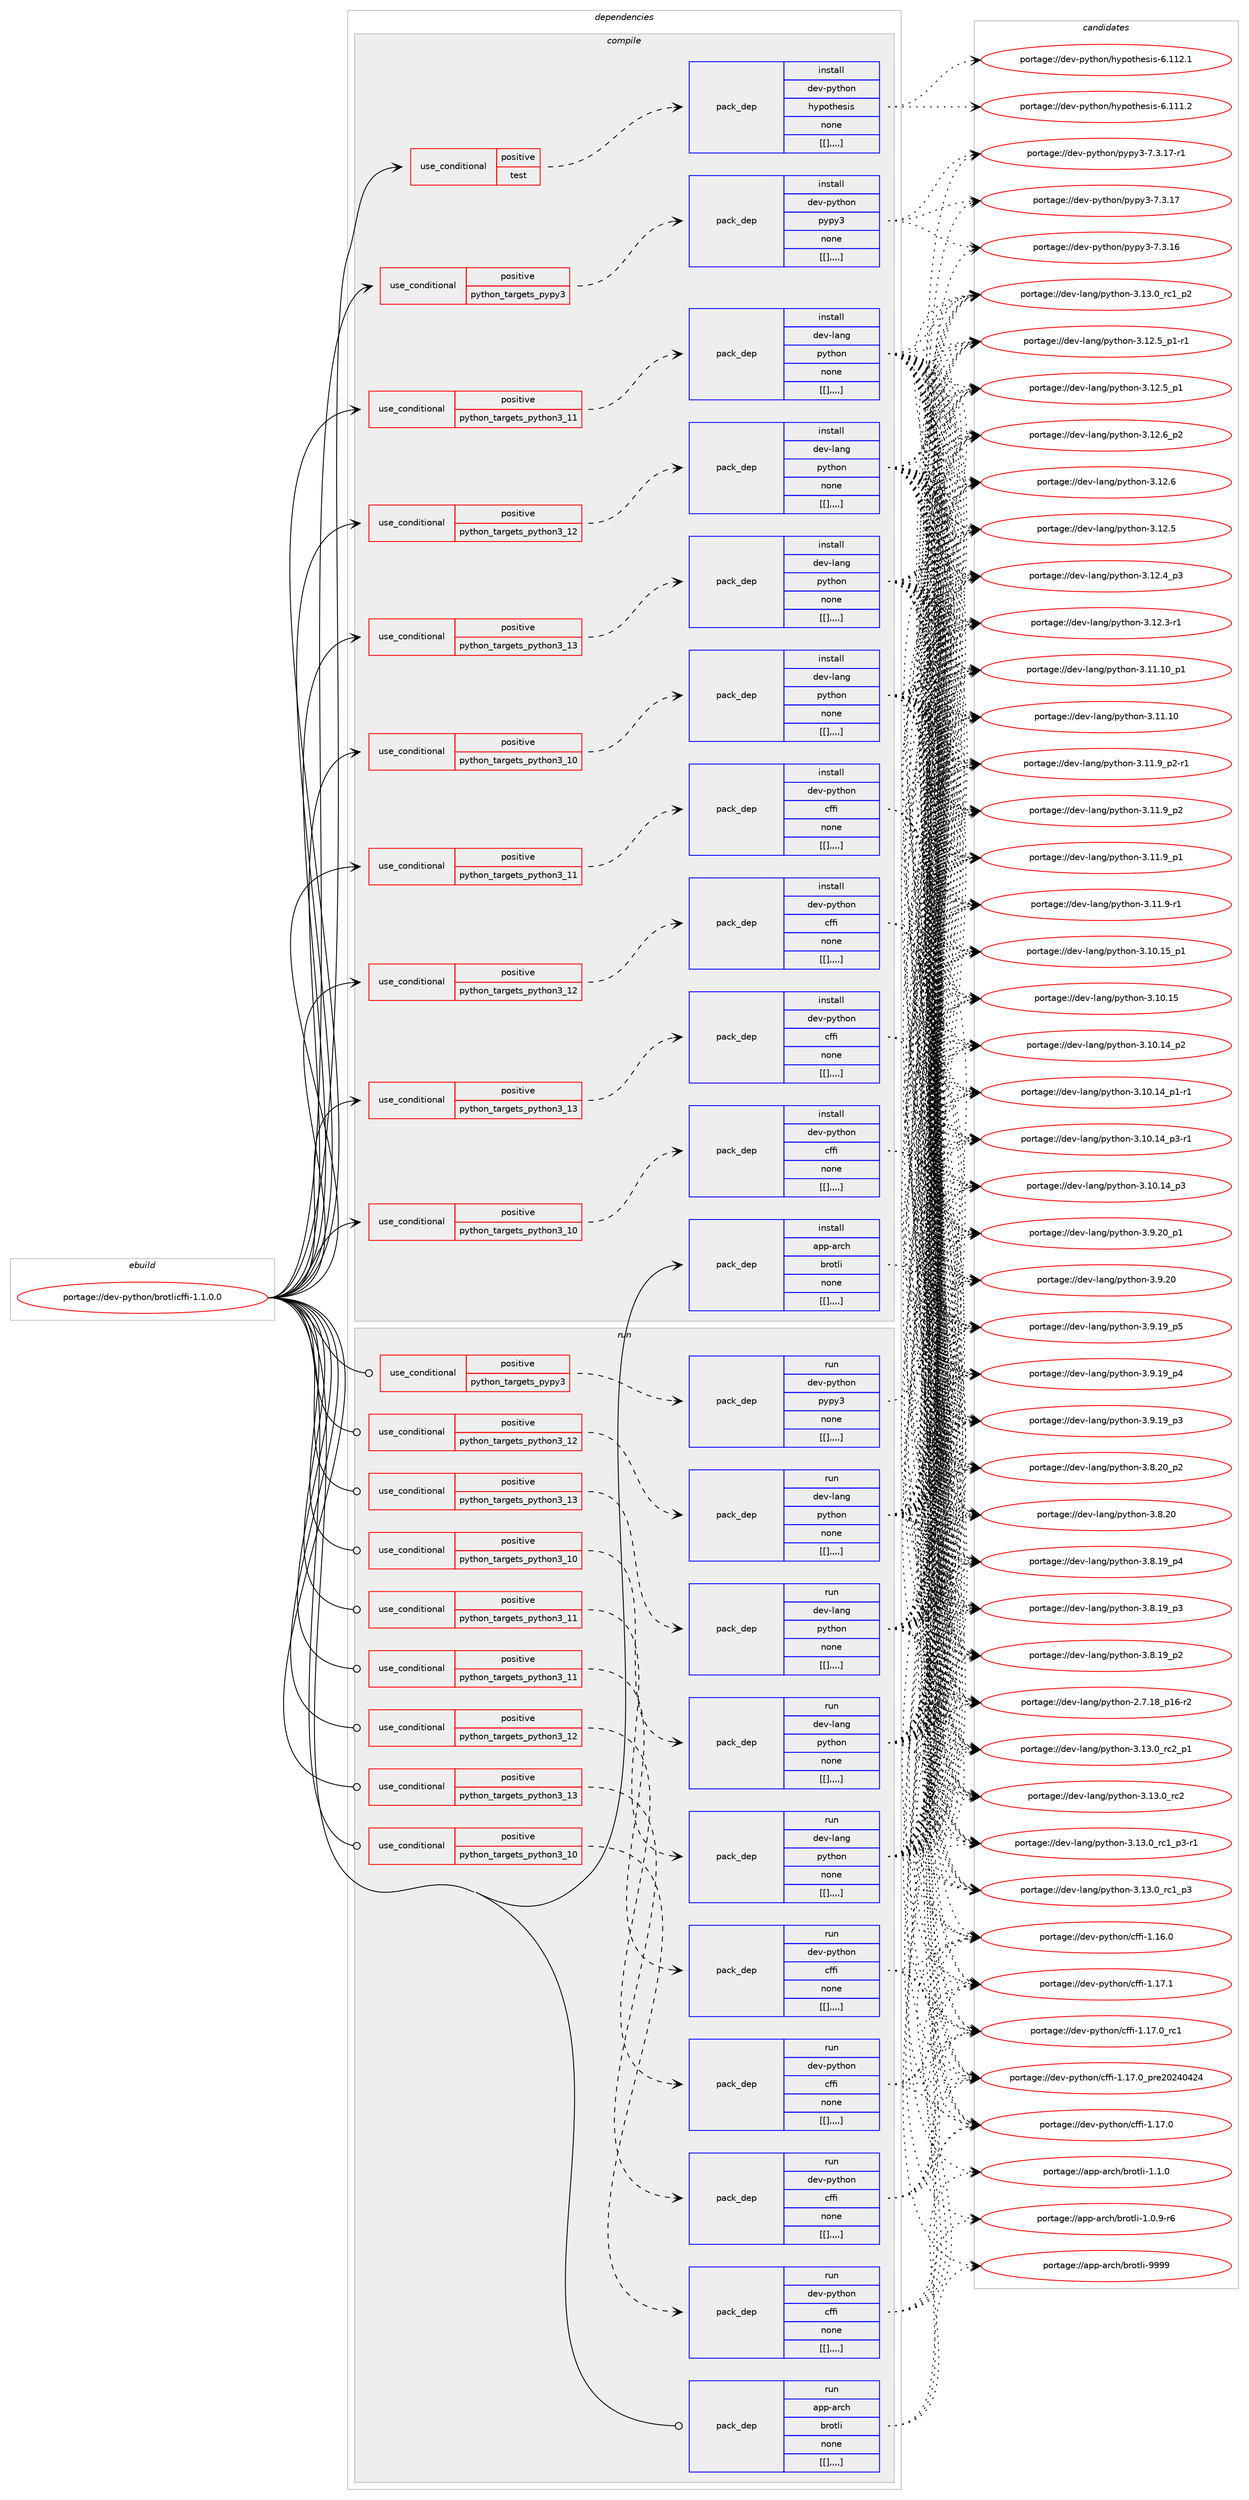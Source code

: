 digraph prolog {

# *************
# Graph options
# *************

newrank=true;
concentrate=true;
compound=true;
graph [rankdir=LR,fontname=Helvetica,fontsize=10,ranksep=1.5];#, ranksep=2.5, nodesep=0.2];
edge  [arrowhead=vee];
node  [fontname=Helvetica,fontsize=10];

# **********
# The ebuild
# **********

subgraph cluster_leftcol {
color=gray;
label=<<i>ebuild</i>>;
id [label="portage://dev-python/brotlicffi-1.1.0.0", color=red, width=4, href="../dev-python/brotlicffi-1.1.0.0.svg"];
}

# ****************
# The dependencies
# ****************

subgraph cluster_midcol {
color=gray;
label=<<i>dependencies</i>>;
subgraph cluster_compile {
fillcolor="#eeeeee";
style=filled;
label=<<i>compile</i>>;
subgraph cond32470 {
dependency144592 [label=<<TABLE BORDER="0" CELLBORDER="1" CELLSPACING="0" CELLPADDING="4"><TR><TD ROWSPAN="3" CELLPADDING="10">use_conditional</TD></TR><TR><TD>positive</TD></TR><TR><TD>python_targets_pypy3</TD></TR></TABLE>>, shape=none, color=red];
subgraph pack110913 {
dependency144593 [label=<<TABLE BORDER="0" CELLBORDER="1" CELLSPACING="0" CELLPADDING="4" WIDTH="220"><TR><TD ROWSPAN="6" CELLPADDING="30">pack_dep</TD></TR><TR><TD WIDTH="110">install</TD></TR><TR><TD>dev-python</TD></TR><TR><TD>pypy3</TD></TR><TR><TD>none</TD></TR><TR><TD>[[],,,,]</TD></TR></TABLE>>, shape=none, color=blue];
}
dependency144592:e -> dependency144593:w [weight=20,style="dashed",arrowhead="vee"];
}
id:e -> dependency144592:w [weight=20,style="solid",arrowhead="vee"];
subgraph cond32471 {
dependency144594 [label=<<TABLE BORDER="0" CELLBORDER="1" CELLSPACING="0" CELLPADDING="4"><TR><TD ROWSPAN="3" CELLPADDING="10">use_conditional</TD></TR><TR><TD>positive</TD></TR><TR><TD>python_targets_python3_10</TD></TR></TABLE>>, shape=none, color=red];
subgraph pack110914 {
dependency144595 [label=<<TABLE BORDER="0" CELLBORDER="1" CELLSPACING="0" CELLPADDING="4" WIDTH="220"><TR><TD ROWSPAN="6" CELLPADDING="30">pack_dep</TD></TR><TR><TD WIDTH="110">install</TD></TR><TR><TD>dev-lang</TD></TR><TR><TD>python</TD></TR><TR><TD>none</TD></TR><TR><TD>[[],,,,]</TD></TR></TABLE>>, shape=none, color=blue];
}
dependency144594:e -> dependency144595:w [weight=20,style="dashed",arrowhead="vee"];
}
id:e -> dependency144594:w [weight=20,style="solid",arrowhead="vee"];
subgraph cond32472 {
dependency144596 [label=<<TABLE BORDER="0" CELLBORDER="1" CELLSPACING="0" CELLPADDING="4"><TR><TD ROWSPAN="3" CELLPADDING="10">use_conditional</TD></TR><TR><TD>positive</TD></TR><TR><TD>python_targets_python3_10</TD></TR></TABLE>>, shape=none, color=red];
subgraph pack110915 {
dependency144597 [label=<<TABLE BORDER="0" CELLBORDER="1" CELLSPACING="0" CELLPADDING="4" WIDTH="220"><TR><TD ROWSPAN="6" CELLPADDING="30">pack_dep</TD></TR><TR><TD WIDTH="110">install</TD></TR><TR><TD>dev-python</TD></TR><TR><TD>cffi</TD></TR><TR><TD>none</TD></TR><TR><TD>[[],,,,]</TD></TR></TABLE>>, shape=none, color=blue];
}
dependency144596:e -> dependency144597:w [weight=20,style="dashed",arrowhead="vee"];
}
id:e -> dependency144596:w [weight=20,style="solid",arrowhead="vee"];
subgraph cond32473 {
dependency144598 [label=<<TABLE BORDER="0" CELLBORDER="1" CELLSPACING="0" CELLPADDING="4"><TR><TD ROWSPAN="3" CELLPADDING="10">use_conditional</TD></TR><TR><TD>positive</TD></TR><TR><TD>python_targets_python3_11</TD></TR></TABLE>>, shape=none, color=red];
subgraph pack110916 {
dependency144599 [label=<<TABLE BORDER="0" CELLBORDER="1" CELLSPACING="0" CELLPADDING="4" WIDTH="220"><TR><TD ROWSPAN="6" CELLPADDING="30">pack_dep</TD></TR><TR><TD WIDTH="110">install</TD></TR><TR><TD>dev-lang</TD></TR><TR><TD>python</TD></TR><TR><TD>none</TD></TR><TR><TD>[[],,,,]</TD></TR></TABLE>>, shape=none, color=blue];
}
dependency144598:e -> dependency144599:w [weight=20,style="dashed",arrowhead="vee"];
}
id:e -> dependency144598:w [weight=20,style="solid",arrowhead="vee"];
subgraph cond32474 {
dependency144600 [label=<<TABLE BORDER="0" CELLBORDER="1" CELLSPACING="0" CELLPADDING="4"><TR><TD ROWSPAN="3" CELLPADDING="10">use_conditional</TD></TR><TR><TD>positive</TD></TR><TR><TD>python_targets_python3_11</TD></TR></TABLE>>, shape=none, color=red];
subgraph pack110917 {
dependency144601 [label=<<TABLE BORDER="0" CELLBORDER="1" CELLSPACING="0" CELLPADDING="4" WIDTH="220"><TR><TD ROWSPAN="6" CELLPADDING="30">pack_dep</TD></TR><TR><TD WIDTH="110">install</TD></TR><TR><TD>dev-python</TD></TR><TR><TD>cffi</TD></TR><TR><TD>none</TD></TR><TR><TD>[[],,,,]</TD></TR></TABLE>>, shape=none, color=blue];
}
dependency144600:e -> dependency144601:w [weight=20,style="dashed",arrowhead="vee"];
}
id:e -> dependency144600:w [weight=20,style="solid",arrowhead="vee"];
subgraph cond32475 {
dependency144602 [label=<<TABLE BORDER="0" CELLBORDER="1" CELLSPACING="0" CELLPADDING="4"><TR><TD ROWSPAN="3" CELLPADDING="10">use_conditional</TD></TR><TR><TD>positive</TD></TR><TR><TD>python_targets_python3_12</TD></TR></TABLE>>, shape=none, color=red];
subgraph pack110918 {
dependency144603 [label=<<TABLE BORDER="0" CELLBORDER="1" CELLSPACING="0" CELLPADDING="4" WIDTH="220"><TR><TD ROWSPAN="6" CELLPADDING="30">pack_dep</TD></TR><TR><TD WIDTH="110">install</TD></TR><TR><TD>dev-lang</TD></TR><TR><TD>python</TD></TR><TR><TD>none</TD></TR><TR><TD>[[],,,,]</TD></TR></TABLE>>, shape=none, color=blue];
}
dependency144602:e -> dependency144603:w [weight=20,style="dashed",arrowhead="vee"];
}
id:e -> dependency144602:w [weight=20,style="solid",arrowhead="vee"];
subgraph cond32476 {
dependency144604 [label=<<TABLE BORDER="0" CELLBORDER="1" CELLSPACING="0" CELLPADDING="4"><TR><TD ROWSPAN="3" CELLPADDING="10">use_conditional</TD></TR><TR><TD>positive</TD></TR><TR><TD>python_targets_python3_12</TD></TR></TABLE>>, shape=none, color=red];
subgraph pack110919 {
dependency144605 [label=<<TABLE BORDER="0" CELLBORDER="1" CELLSPACING="0" CELLPADDING="4" WIDTH="220"><TR><TD ROWSPAN="6" CELLPADDING="30">pack_dep</TD></TR><TR><TD WIDTH="110">install</TD></TR><TR><TD>dev-python</TD></TR><TR><TD>cffi</TD></TR><TR><TD>none</TD></TR><TR><TD>[[],,,,]</TD></TR></TABLE>>, shape=none, color=blue];
}
dependency144604:e -> dependency144605:w [weight=20,style="dashed",arrowhead="vee"];
}
id:e -> dependency144604:w [weight=20,style="solid",arrowhead="vee"];
subgraph cond32477 {
dependency144606 [label=<<TABLE BORDER="0" CELLBORDER="1" CELLSPACING="0" CELLPADDING="4"><TR><TD ROWSPAN="3" CELLPADDING="10">use_conditional</TD></TR><TR><TD>positive</TD></TR><TR><TD>python_targets_python3_13</TD></TR></TABLE>>, shape=none, color=red];
subgraph pack110920 {
dependency144607 [label=<<TABLE BORDER="0" CELLBORDER="1" CELLSPACING="0" CELLPADDING="4" WIDTH="220"><TR><TD ROWSPAN="6" CELLPADDING="30">pack_dep</TD></TR><TR><TD WIDTH="110">install</TD></TR><TR><TD>dev-lang</TD></TR><TR><TD>python</TD></TR><TR><TD>none</TD></TR><TR><TD>[[],,,,]</TD></TR></TABLE>>, shape=none, color=blue];
}
dependency144606:e -> dependency144607:w [weight=20,style="dashed",arrowhead="vee"];
}
id:e -> dependency144606:w [weight=20,style="solid",arrowhead="vee"];
subgraph cond32478 {
dependency144608 [label=<<TABLE BORDER="0" CELLBORDER="1" CELLSPACING="0" CELLPADDING="4"><TR><TD ROWSPAN="3" CELLPADDING="10">use_conditional</TD></TR><TR><TD>positive</TD></TR><TR><TD>python_targets_python3_13</TD></TR></TABLE>>, shape=none, color=red];
subgraph pack110921 {
dependency144609 [label=<<TABLE BORDER="0" CELLBORDER="1" CELLSPACING="0" CELLPADDING="4" WIDTH="220"><TR><TD ROWSPAN="6" CELLPADDING="30">pack_dep</TD></TR><TR><TD WIDTH="110">install</TD></TR><TR><TD>dev-python</TD></TR><TR><TD>cffi</TD></TR><TR><TD>none</TD></TR><TR><TD>[[],,,,]</TD></TR></TABLE>>, shape=none, color=blue];
}
dependency144608:e -> dependency144609:w [weight=20,style="dashed",arrowhead="vee"];
}
id:e -> dependency144608:w [weight=20,style="solid",arrowhead="vee"];
subgraph cond32479 {
dependency144610 [label=<<TABLE BORDER="0" CELLBORDER="1" CELLSPACING="0" CELLPADDING="4"><TR><TD ROWSPAN="3" CELLPADDING="10">use_conditional</TD></TR><TR><TD>positive</TD></TR><TR><TD>test</TD></TR></TABLE>>, shape=none, color=red];
subgraph pack110922 {
dependency144611 [label=<<TABLE BORDER="0" CELLBORDER="1" CELLSPACING="0" CELLPADDING="4" WIDTH="220"><TR><TD ROWSPAN="6" CELLPADDING="30">pack_dep</TD></TR><TR><TD WIDTH="110">install</TD></TR><TR><TD>dev-python</TD></TR><TR><TD>hypothesis</TD></TR><TR><TD>none</TD></TR><TR><TD>[[],,,,]</TD></TR></TABLE>>, shape=none, color=blue];
}
dependency144610:e -> dependency144611:w [weight=20,style="dashed",arrowhead="vee"];
}
id:e -> dependency144610:w [weight=20,style="solid",arrowhead="vee"];
subgraph pack110923 {
dependency144612 [label=<<TABLE BORDER="0" CELLBORDER="1" CELLSPACING="0" CELLPADDING="4" WIDTH="220"><TR><TD ROWSPAN="6" CELLPADDING="30">pack_dep</TD></TR><TR><TD WIDTH="110">install</TD></TR><TR><TD>app-arch</TD></TR><TR><TD>brotli</TD></TR><TR><TD>none</TD></TR><TR><TD>[[],,,,]</TD></TR></TABLE>>, shape=none, color=blue];
}
id:e -> dependency144612:w [weight=20,style="solid",arrowhead="vee"];
}
subgraph cluster_compileandrun {
fillcolor="#eeeeee";
style=filled;
label=<<i>compile and run</i>>;
}
subgraph cluster_run {
fillcolor="#eeeeee";
style=filled;
label=<<i>run</i>>;
subgraph cond32480 {
dependency144613 [label=<<TABLE BORDER="0" CELLBORDER="1" CELLSPACING="0" CELLPADDING="4"><TR><TD ROWSPAN="3" CELLPADDING="10">use_conditional</TD></TR><TR><TD>positive</TD></TR><TR><TD>python_targets_pypy3</TD></TR></TABLE>>, shape=none, color=red];
subgraph pack110924 {
dependency144614 [label=<<TABLE BORDER="0" CELLBORDER="1" CELLSPACING="0" CELLPADDING="4" WIDTH="220"><TR><TD ROWSPAN="6" CELLPADDING="30">pack_dep</TD></TR><TR><TD WIDTH="110">run</TD></TR><TR><TD>dev-python</TD></TR><TR><TD>pypy3</TD></TR><TR><TD>none</TD></TR><TR><TD>[[],,,,]</TD></TR></TABLE>>, shape=none, color=blue];
}
dependency144613:e -> dependency144614:w [weight=20,style="dashed",arrowhead="vee"];
}
id:e -> dependency144613:w [weight=20,style="solid",arrowhead="odot"];
subgraph cond32481 {
dependency144615 [label=<<TABLE BORDER="0" CELLBORDER="1" CELLSPACING="0" CELLPADDING="4"><TR><TD ROWSPAN="3" CELLPADDING="10">use_conditional</TD></TR><TR><TD>positive</TD></TR><TR><TD>python_targets_python3_10</TD></TR></TABLE>>, shape=none, color=red];
subgraph pack110925 {
dependency144616 [label=<<TABLE BORDER="0" CELLBORDER="1" CELLSPACING="0" CELLPADDING="4" WIDTH="220"><TR><TD ROWSPAN="6" CELLPADDING="30">pack_dep</TD></TR><TR><TD WIDTH="110">run</TD></TR><TR><TD>dev-lang</TD></TR><TR><TD>python</TD></TR><TR><TD>none</TD></TR><TR><TD>[[],,,,]</TD></TR></TABLE>>, shape=none, color=blue];
}
dependency144615:e -> dependency144616:w [weight=20,style="dashed",arrowhead="vee"];
}
id:e -> dependency144615:w [weight=20,style="solid",arrowhead="odot"];
subgraph cond32482 {
dependency144617 [label=<<TABLE BORDER="0" CELLBORDER="1" CELLSPACING="0" CELLPADDING="4"><TR><TD ROWSPAN="3" CELLPADDING="10">use_conditional</TD></TR><TR><TD>positive</TD></TR><TR><TD>python_targets_python3_10</TD></TR></TABLE>>, shape=none, color=red];
subgraph pack110926 {
dependency144618 [label=<<TABLE BORDER="0" CELLBORDER="1" CELLSPACING="0" CELLPADDING="4" WIDTH="220"><TR><TD ROWSPAN="6" CELLPADDING="30">pack_dep</TD></TR><TR><TD WIDTH="110">run</TD></TR><TR><TD>dev-python</TD></TR><TR><TD>cffi</TD></TR><TR><TD>none</TD></TR><TR><TD>[[],,,,]</TD></TR></TABLE>>, shape=none, color=blue];
}
dependency144617:e -> dependency144618:w [weight=20,style="dashed",arrowhead="vee"];
}
id:e -> dependency144617:w [weight=20,style="solid",arrowhead="odot"];
subgraph cond32483 {
dependency144619 [label=<<TABLE BORDER="0" CELLBORDER="1" CELLSPACING="0" CELLPADDING="4"><TR><TD ROWSPAN="3" CELLPADDING="10">use_conditional</TD></TR><TR><TD>positive</TD></TR><TR><TD>python_targets_python3_11</TD></TR></TABLE>>, shape=none, color=red];
subgraph pack110927 {
dependency144620 [label=<<TABLE BORDER="0" CELLBORDER="1" CELLSPACING="0" CELLPADDING="4" WIDTH="220"><TR><TD ROWSPAN="6" CELLPADDING="30">pack_dep</TD></TR><TR><TD WIDTH="110">run</TD></TR><TR><TD>dev-lang</TD></TR><TR><TD>python</TD></TR><TR><TD>none</TD></TR><TR><TD>[[],,,,]</TD></TR></TABLE>>, shape=none, color=blue];
}
dependency144619:e -> dependency144620:w [weight=20,style="dashed",arrowhead="vee"];
}
id:e -> dependency144619:w [weight=20,style="solid",arrowhead="odot"];
subgraph cond32484 {
dependency144621 [label=<<TABLE BORDER="0" CELLBORDER="1" CELLSPACING="0" CELLPADDING="4"><TR><TD ROWSPAN="3" CELLPADDING="10">use_conditional</TD></TR><TR><TD>positive</TD></TR><TR><TD>python_targets_python3_11</TD></TR></TABLE>>, shape=none, color=red];
subgraph pack110928 {
dependency144622 [label=<<TABLE BORDER="0" CELLBORDER="1" CELLSPACING="0" CELLPADDING="4" WIDTH="220"><TR><TD ROWSPAN="6" CELLPADDING="30">pack_dep</TD></TR><TR><TD WIDTH="110">run</TD></TR><TR><TD>dev-python</TD></TR><TR><TD>cffi</TD></TR><TR><TD>none</TD></TR><TR><TD>[[],,,,]</TD></TR></TABLE>>, shape=none, color=blue];
}
dependency144621:e -> dependency144622:w [weight=20,style="dashed",arrowhead="vee"];
}
id:e -> dependency144621:w [weight=20,style="solid",arrowhead="odot"];
subgraph cond32485 {
dependency144623 [label=<<TABLE BORDER="0" CELLBORDER="1" CELLSPACING="0" CELLPADDING="4"><TR><TD ROWSPAN="3" CELLPADDING="10">use_conditional</TD></TR><TR><TD>positive</TD></TR><TR><TD>python_targets_python3_12</TD></TR></TABLE>>, shape=none, color=red];
subgraph pack110929 {
dependency144624 [label=<<TABLE BORDER="0" CELLBORDER="1" CELLSPACING="0" CELLPADDING="4" WIDTH="220"><TR><TD ROWSPAN="6" CELLPADDING="30">pack_dep</TD></TR><TR><TD WIDTH="110">run</TD></TR><TR><TD>dev-lang</TD></TR><TR><TD>python</TD></TR><TR><TD>none</TD></TR><TR><TD>[[],,,,]</TD></TR></TABLE>>, shape=none, color=blue];
}
dependency144623:e -> dependency144624:w [weight=20,style="dashed",arrowhead="vee"];
}
id:e -> dependency144623:w [weight=20,style="solid",arrowhead="odot"];
subgraph cond32486 {
dependency144625 [label=<<TABLE BORDER="0" CELLBORDER="1" CELLSPACING="0" CELLPADDING="4"><TR><TD ROWSPAN="3" CELLPADDING="10">use_conditional</TD></TR><TR><TD>positive</TD></TR><TR><TD>python_targets_python3_12</TD></TR></TABLE>>, shape=none, color=red];
subgraph pack110930 {
dependency144626 [label=<<TABLE BORDER="0" CELLBORDER="1" CELLSPACING="0" CELLPADDING="4" WIDTH="220"><TR><TD ROWSPAN="6" CELLPADDING="30">pack_dep</TD></TR><TR><TD WIDTH="110">run</TD></TR><TR><TD>dev-python</TD></TR><TR><TD>cffi</TD></TR><TR><TD>none</TD></TR><TR><TD>[[],,,,]</TD></TR></TABLE>>, shape=none, color=blue];
}
dependency144625:e -> dependency144626:w [weight=20,style="dashed",arrowhead="vee"];
}
id:e -> dependency144625:w [weight=20,style="solid",arrowhead="odot"];
subgraph cond32487 {
dependency144627 [label=<<TABLE BORDER="0" CELLBORDER="1" CELLSPACING="0" CELLPADDING="4"><TR><TD ROWSPAN="3" CELLPADDING="10">use_conditional</TD></TR><TR><TD>positive</TD></TR><TR><TD>python_targets_python3_13</TD></TR></TABLE>>, shape=none, color=red];
subgraph pack110931 {
dependency144628 [label=<<TABLE BORDER="0" CELLBORDER="1" CELLSPACING="0" CELLPADDING="4" WIDTH="220"><TR><TD ROWSPAN="6" CELLPADDING="30">pack_dep</TD></TR><TR><TD WIDTH="110">run</TD></TR><TR><TD>dev-lang</TD></TR><TR><TD>python</TD></TR><TR><TD>none</TD></TR><TR><TD>[[],,,,]</TD></TR></TABLE>>, shape=none, color=blue];
}
dependency144627:e -> dependency144628:w [weight=20,style="dashed",arrowhead="vee"];
}
id:e -> dependency144627:w [weight=20,style="solid",arrowhead="odot"];
subgraph cond32488 {
dependency144629 [label=<<TABLE BORDER="0" CELLBORDER="1" CELLSPACING="0" CELLPADDING="4"><TR><TD ROWSPAN="3" CELLPADDING="10">use_conditional</TD></TR><TR><TD>positive</TD></TR><TR><TD>python_targets_python3_13</TD></TR></TABLE>>, shape=none, color=red];
subgraph pack110932 {
dependency144630 [label=<<TABLE BORDER="0" CELLBORDER="1" CELLSPACING="0" CELLPADDING="4" WIDTH="220"><TR><TD ROWSPAN="6" CELLPADDING="30">pack_dep</TD></TR><TR><TD WIDTH="110">run</TD></TR><TR><TD>dev-python</TD></TR><TR><TD>cffi</TD></TR><TR><TD>none</TD></TR><TR><TD>[[],,,,]</TD></TR></TABLE>>, shape=none, color=blue];
}
dependency144629:e -> dependency144630:w [weight=20,style="dashed",arrowhead="vee"];
}
id:e -> dependency144629:w [weight=20,style="solid",arrowhead="odot"];
subgraph pack110933 {
dependency144631 [label=<<TABLE BORDER="0" CELLBORDER="1" CELLSPACING="0" CELLPADDING="4" WIDTH="220"><TR><TD ROWSPAN="6" CELLPADDING="30">pack_dep</TD></TR><TR><TD WIDTH="110">run</TD></TR><TR><TD>app-arch</TD></TR><TR><TD>brotli</TD></TR><TR><TD>none</TD></TR><TR><TD>[[],,,,]</TD></TR></TABLE>>, shape=none, color=blue];
}
id:e -> dependency144631:w [weight=20,style="solid",arrowhead="odot"];
}
}

# **************
# The candidates
# **************

subgraph cluster_choices {
rank=same;
color=gray;
label=<<i>candidates</i>>;

subgraph choice110913 {
color=black;
nodesep=1;
choice100101118451121211161041111104711212111212151455546514649554511449 [label="portage://dev-python/pypy3-7.3.17-r1", color=red, width=4,href="../dev-python/pypy3-7.3.17-r1.svg"];
choice10010111845112121116104111110471121211121215145554651464955 [label="portage://dev-python/pypy3-7.3.17", color=red, width=4,href="../dev-python/pypy3-7.3.17.svg"];
choice10010111845112121116104111110471121211121215145554651464954 [label="portage://dev-python/pypy3-7.3.16", color=red, width=4,href="../dev-python/pypy3-7.3.16.svg"];
dependency144593:e -> choice100101118451121211161041111104711212111212151455546514649554511449:w [style=dotted,weight="100"];
dependency144593:e -> choice10010111845112121116104111110471121211121215145554651464955:w [style=dotted,weight="100"];
dependency144593:e -> choice10010111845112121116104111110471121211121215145554651464954:w [style=dotted,weight="100"];
}
subgraph choice110914 {
color=black;
nodesep=1;
choice100101118451089711010347112121116104111110455146495146489511499509511249 [label="portage://dev-lang/python-3.13.0_rc2_p1", color=red, width=4,href="../dev-lang/python-3.13.0_rc2_p1.svg"];
choice10010111845108971101034711212111610411111045514649514648951149950 [label="portage://dev-lang/python-3.13.0_rc2", color=red, width=4,href="../dev-lang/python-3.13.0_rc2.svg"];
choice1001011184510897110103471121211161041111104551464951464895114994995112514511449 [label="portage://dev-lang/python-3.13.0_rc1_p3-r1", color=red, width=4,href="../dev-lang/python-3.13.0_rc1_p3-r1.svg"];
choice100101118451089711010347112121116104111110455146495146489511499499511251 [label="portage://dev-lang/python-3.13.0_rc1_p3", color=red, width=4,href="../dev-lang/python-3.13.0_rc1_p3.svg"];
choice100101118451089711010347112121116104111110455146495146489511499499511250 [label="portage://dev-lang/python-3.13.0_rc1_p2", color=red, width=4,href="../dev-lang/python-3.13.0_rc1_p2.svg"];
choice100101118451089711010347112121116104111110455146495046549511250 [label="portage://dev-lang/python-3.12.6_p2", color=red, width=4,href="../dev-lang/python-3.12.6_p2.svg"];
choice10010111845108971101034711212111610411111045514649504654 [label="portage://dev-lang/python-3.12.6", color=red, width=4,href="../dev-lang/python-3.12.6.svg"];
choice1001011184510897110103471121211161041111104551464950465395112494511449 [label="portage://dev-lang/python-3.12.5_p1-r1", color=red, width=4,href="../dev-lang/python-3.12.5_p1-r1.svg"];
choice100101118451089711010347112121116104111110455146495046539511249 [label="portage://dev-lang/python-3.12.5_p1", color=red, width=4,href="../dev-lang/python-3.12.5_p1.svg"];
choice10010111845108971101034711212111610411111045514649504653 [label="portage://dev-lang/python-3.12.5", color=red, width=4,href="../dev-lang/python-3.12.5.svg"];
choice100101118451089711010347112121116104111110455146495046529511251 [label="portage://dev-lang/python-3.12.4_p3", color=red, width=4,href="../dev-lang/python-3.12.4_p3.svg"];
choice100101118451089711010347112121116104111110455146495046514511449 [label="portage://dev-lang/python-3.12.3-r1", color=red, width=4,href="../dev-lang/python-3.12.3-r1.svg"];
choice10010111845108971101034711212111610411111045514649494649489511249 [label="portage://dev-lang/python-3.11.10_p1", color=red, width=4,href="../dev-lang/python-3.11.10_p1.svg"];
choice1001011184510897110103471121211161041111104551464949464948 [label="portage://dev-lang/python-3.11.10", color=red, width=4,href="../dev-lang/python-3.11.10.svg"];
choice1001011184510897110103471121211161041111104551464949465795112504511449 [label="portage://dev-lang/python-3.11.9_p2-r1", color=red, width=4,href="../dev-lang/python-3.11.9_p2-r1.svg"];
choice100101118451089711010347112121116104111110455146494946579511250 [label="portage://dev-lang/python-3.11.9_p2", color=red, width=4,href="../dev-lang/python-3.11.9_p2.svg"];
choice100101118451089711010347112121116104111110455146494946579511249 [label="portage://dev-lang/python-3.11.9_p1", color=red, width=4,href="../dev-lang/python-3.11.9_p1.svg"];
choice100101118451089711010347112121116104111110455146494946574511449 [label="portage://dev-lang/python-3.11.9-r1", color=red, width=4,href="../dev-lang/python-3.11.9-r1.svg"];
choice10010111845108971101034711212111610411111045514649484649539511249 [label="portage://dev-lang/python-3.10.15_p1", color=red, width=4,href="../dev-lang/python-3.10.15_p1.svg"];
choice1001011184510897110103471121211161041111104551464948464953 [label="portage://dev-lang/python-3.10.15", color=red, width=4,href="../dev-lang/python-3.10.15.svg"];
choice100101118451089711010347112121116104111110455146494846495295112514511449 [label="portage://dev-lang/python-3.10.14_p3-r1", color=red, width=4,href="../dev-lang/python-3.10.14_p3-r1.svg"];
choice10010111845108971101034711212111610411111045514649484649529511251 [label="portage://dev-lang/python-3.10.14_p3", color=red, width=4,href="../dev-lang/python-3.10.14_p3.svg"];
choice10010111845108971101034711212111610411111045514649484649529511250 [label="portage://dev-lang/python-3.10.14_p2", color=red, width=4,href="../dev-lang/python-3.10.14_p2.svg"];
choice100101118451089711010347112121116104111110455146494846495295112494511449 [label="portage://dev-lang/python-3.10.14_p1-r1", color=red, width=4,href="../dev-lang/python-3.10.14_p1-r1.svg"];
choice100101118451089711010347112121116104111110455146574650489511249 [label="portage://dev-lang/python-3.9.20_p1", color=red, width=4,href="../dev-lang/python-3.9.20_p1.svg"];
choice10010111845108971101034711212111610411111045514657465048 [label="portage://dev-lang/python-3.9.20", color=red, width=4,href="../dev-lang/python-3.9.20.svg"];
choice100101118451089711010347112121116104111110455146574649579511253 [label="portage://dev-lang/python-3.9.19_p5", color=red, width=4,href="../dev-lang/python-3.9.19_p5.svg"];
choice100101118451089711010347112121116104111110455146574649579511252 [label="portage://dev-lang/python-3.9.19_p4", color=red, width=4,href="../dev-lang/python-3.9.19_p4.svg"];
choice100101118451089711010347112121116104111110455146574649579511251 [label="portage://dev-lang/python-3.9.19_p3", color=red, width=4,href="../dev-lang/python-3.9.19_p3.svg"];
choice100101118451089711010347112121116104111110455146564650489511250 [label="portage://dev-lang/python-3.8.20_p2", color=red, width=4,href="../dev-lang/python-3.8.20_p2.svg"];
choice10010111845108971101034711212111610411111045514656465048 [label="portage://dev-lang/python-3.8.20", color=red, width=4,href="../dev-lang/python-3.8.20.svg"];
choice100101118451089711010347112121116104111110455146564649579511252 [label="portage://dev-lang/python-3.8.19_p4", color=red, width=4,href="../dev-lang/python-3.8.19_p4.svg"];
choice100101118451089711010347112121116104111110455146564649579511251 [label="portage://dev-lang/python-3.8.19_p3", color=red, width=4,href="../dev-lang/python-3.8.19_p3.svg"];
choice100101118451089711010347112121116104111110455146564649579511250 [label="portage://dev-lang/python-3.8.19_p2", color=red, width=4,href="../dev-lang/python-3.8.19_p2.svg"];
choice100101118451089711010347112121116104111110455046554649569511249544511450 [label="portage://dev-lang/python-2.7.18_p16-r2", color=red, width=4,href="../dev-lang/python-2.7.18_p16-r2.svg"];
dependency144595:e -> choice100101118451089711010347112121116104111110455146495146489511499509511249:w [style=dotted,weight="100"];
dependency144595:e -> choice10010111845108971101034711212111610411111045514649514648951149950:w [style=dotted,weight="100"];
dependency144595:e -> choice1001011184510897110103471121211161041111104551464951464895114994995112514511449:w [style=dotted,weight="100"];
dependency144595:e -> choice100101118451089711010347112121116104111110455146495146489511499499511251:w [style=dotted,weight="100"];
dependency144595:e -> choice100101118451089711010347112121116104111110455146495146489511499499511250:w [style=dotted,weight="100"];
dependency144595:e -> choice100101118451089711010347112121116104111110455146495046549511250:w [style=dotted,weight="100"];
dependency144595:e -> choice10010111845108971101034711212111610411111045514649504654:w [style=dotted,weight="100"];
dependency144595:e -> choice1001011184510897110103471121211161041111104551464950465395112494511449:w [style=dotted,weight="100"];
dependency144595:e -> choice100101118451089711010347112121116104111110455146495046539511249:w [style=dotted,weight="100"];
dependency144595:e -> choice10010111845108971101034711212111610411111045514649504653:w [style=dotted,weight="100"];
dependency144595:e -> choice100101118451089711010347112121116104111110455146495046529511251:w [style=dotted,weight="100"];
dependency144595:e -> choice100101118451089711010347112121116104111110455146495046514511449:w [style=dotted,weight="100"];
dependency144595:e -> choice10010111845108971101034711212111610411111045514649494649489511249:w [style=dotted,weight="100"];
dependency144595:e -> choice1001011184510897110103471121211161041111104551464949464948:w [style=dotted,weight="100"];
dependency144595:e -> choice1001011184510897110103471121211161041111104551464949465795112504511449:w [style=dotted,weight="100"];
dependency144595:e -> choice100101118451089711010347112121116104111110455146494946579511250:w [style=dotted,weight="100"];
dependency144595:e -> choice100101118451089711010347112121116104111110455146494946579511249:w [style=dotted,weight="100"];
dependency144595:e -> choice100101118451089711010347112121116104111110455146494946574511449:w [style=dotted,weight="100"];
dependency144595:e -> choice10010111845108971101034711212111610411111045514649484649539511249:w [style=dotted,weight="100"];
dependency144595:e -> choice1001011184510897110103471121211161041111104551464948464953:w [style=dotted,weight="100"];
dependency144595:e -> choice100101118451089711010347112121116104111110455146494846495295112514511449:w [style=dotted,weight="100"];
dependency144595:e -> choice10010111845108971101034711212111610411111045514649484649529511251:w [style=dotted,weight="100"];
dependency144595:e -> choice10010111845108971101034711212111610411111045514649484649529511250:w [style=dotted,weight="100"];
dependency144595:e -> choice100101118451089711010347112121116104111110455146494846495295112494511449:w [style=dotted,weight="100"];
dependency144595:e -> choice100101118451089711010347112121116104111110455146574650489511249:w [style=dotted,weight="100"];
dependency144595:e -> choice10010111845108971101034711212111610411111045514657465048:w [style=dotted,weight="100"];
dependency144595:e -> choice100101118451089711010347112121116104111110455146574649579511253:w [style=dotted,weight="100"];
dependency144595:e -> choice100101118451089711010347112121116104111110455146574649579511252:w [style=dotted,weight="100"];
dependency144595:e -> choice100101118451089711010347112121116104111110455146574649579511251:w [style=dotted,weight="100"];
dependency144595:e -> choice100101118451089711010347112121116104111110455146564650489511250:w [style=dotted,weight="100"];
dependency144595:e -> choice10010111845108971101034711212111610411111045514656465048:w [style=dotted,weight="100"];
dependency144595:e -> choice100101118451089711010347112121116104111110455146564649579511252:w [style=dotted,weight="100"];
dependency144595:e -> choice100101118451089711010347112121116104111110455146564649579511251:w [style=dotted,weight="100"];
dependency144595:e -> choice100101118451089711010347112121116104111110455146564649579511250:w [style=dotted,weight="100"];
dependency144595:e -> choice100101118451089711010347112121116104111110455046554649569511249544511450:w [style=dotted,weight="100"];
}
subgraph choice110915 {
color=black;
nodesep=1;
choice10010111845112121116104111110479910210210545494649554649 [label="portage://dev-python/cffi-1.17.1", color=red, width=4,href="../dev-python/cffi-1.17.1.svg"];
choice10010111845112121116104111110479910210210545494649554648951149949 [label="portage://dev-python/cffi-1.17.0_rc1", color=red, width=4,href="../dev-python/cffi-1.17.0_rc1.svg"];
choice10010111845112121116104111110479910210210545494649554648951121141015048505248525052 [label="portage://dev-python/cffi-1.17.0_pre20240424", color=red, width=4,href="../dev-python/cffi-1.17.0_pre20240424.svg"];
choice10010111845112121116104111110479910210210545494649554648 [label="portage://dev-python/cffi-1.17.0", color=red, width=4,href="../dev-python/cffi-1.17.0.svg"];
choice10010111845112121116104111110479910210210545494649544648 [label="portage://dev-python/cffi-1.16.0", color=red, width=4,href="../dev-python/cffi-1.16.0.svg"];
dependency144597:e -> choice10010111845112121116104111110479910210210545494649554649:w [style=dotted,weight="100"];
dependency144597:e -> choice10010111845112121116104111110479910210210545494649554648951149949:w [style=dotted,weight="100"];
dependency144597:e -> choice10010111845112121116104111110479910210210545494649554648951121141015048505248525052:w [style=dotted,weight="100"];
dependency144597:e -> choice10010111845112121116104111110479910210210545494649554648:w [style=dotted,weight="100"];
dependency144597:e -> choice10010111845112121116104111110479910210210545494649544648:w [style=dotted,weight="100"];
}
subgraph choice110916 {
color=black;
nodesep=1;
choice100101118451089711010347112121116104111110455146495146489511499509511249 [label="portage://dev-lang/python-3.13.0_rc2_p1", color=red, width=4,href="../dev-lang/python-3.13.0_rc2_p1.svg"];
choice10010111845108971101034711212111610411111045514649514648951149950 [label="portage://dev-lang/python-3.13.0_rc2", color=red, width=4,href="../dev-lang/python-3.13.0_rc2.svg"];
choice1001011184510897110103471121211161041111104551464951464895114994995112514511449 [label="portage://dev-lang/python-3.13.0_rc1_p3-r1", color=red, width=4,href="../dev-lang/python-3.13.0_rc1_p3-r1.svg"];
choice100101118451089711010347112121116104111110455146495146489511499499511251 [label="portage://dev-lang/python-3.13.0_rc1_p3", color=red, width=4,href="../dev-lang/python-3.13.0_rc1_p3.svg"];
choice100101118451089711010347112121116104111110455146495146489511499499511250 [label="portage://dev-lang/python-3.13.0_rc1_p2", color=red, width=4,href="../dev-lang/python-3.13.0_rc1_p2.svg"];
choice100101118451089711010347112121116104111110455146495046549511250 [label="portage://dev-lang/python-3.12.6_p2", color=red, width=4,href="../dev-lang/python-3.12.6_p2.svg"];
choice10010111845108971101034711212111610411111045514649504654 [label="portage://dev-lang/python-3.12.6", color=red, width=4,href="../dev-lang/python-3.12.6.svg"];
choice1001011184510897110103471121211161041111104551464950465395112494511449 [label="portage://dev-lang/python-3.12.5_p1-r1", color=red, width=4,href="../dev-lang/python-3.12.5_p1-r1.svg"];
choice100101118451089711010347112121116104111110455146495046539511249 [label="portage://dev-lang/python-3.12.5_p1", color=red, width=4,href="../dev-lang/python-3.12.5_p1.svg"];
choice10010111845108971101034711212111610411111045514649504653 [label="portage://dev-lang/python-3.12.5", color=red, width=4,href="../dev-lang/python-3.12.5.svg"];
choice100101118451089711010347112121116104111110455146495046529511251 [label="portage://dev-lang/python-3.12.4_p3", color=red, width=4,href="../dev-lang/python-3.12.4_p3.svg"];
choice100101118451089711010347112121116104111110455146495046514511449 [label="portage://dev-lang/python-3.12.3-r1", color=red, width=4,href="../dev-lang/python-3.12.3-r1.svg"];
choice10010111845108971101034711212111610411111045514649494649489511249 [label="portage://dev-lang/python-3.11.10_p1", color=red, width=4,href="../dev-lang/python-3.11.10_p1.svg"];
choice1001011184510897110103471121211161041111104551464949464948 [label="portage://dev-lang/python-3.11.10", color=red, width=4,href="../dev-lang/python-3.11.10.svg"];
choice1001011184510897110103471121211161041111104551464949465795112504511449 [label="portage://dev-lang/python-3.11.9_p2-r1", color=red, width=4,href="../dev-lang/python-3.11.9_p2-r1.svg"];
choice100101118451089711010347112121116104111110455146494946579511250 [label="portage://dev-lang/python-3.11.9_p2", color=red, width=4,href="../dev-lang/python-3.11.9_p2.svg"];
choice100101118451089711010347112121116104111110455146494946579511249 [label="portage://dev-lang/python-3.11.9_p1", color=red, width=4,href="../dev-lang/python-3.11.9_p1.svg"];
choice100101118451089711010347112121116104111110455146494946574511449 [label="portage://dev-lang/python-3.11.9-r1", color=red, width=4,href="../dev-lang/python-3.11.9-r1.svg"];
choice10010111845108971101034711212111610411111045514649484649539511249 [label="portage://dev-lang/python-3.10.15_p1", color=red, width=4,href="../dev-lang/python-3.10.15_p1.svg"];
choice1001011184510897110103471121211161041111104551464948464953 [label="portage://dev-lang/python-3.10.15", color=red, width=4,href="../dev-lang/python-3.10.15.svg"];
choice100101118451089711010347112121116104111110455146494846495295112514511449 [label="portage://dev-lang/python-3.10.14_p3-r1", color=red, width=4,href="../dev-lang/python-3.10.14_p3-r1.svg"];
choice10010111845108971101034711212111610411111045514649484649529511251 [label="portage://dev-lang/python-3.10.14_p3", color=red, width=4,href="../dev-lang/python-3.10.14_p3.svg"];
choice10010111845108971101034711212111610411111045514649484649529511250 [label="portage://dev-lang/python-3.10.14_p2", color=red, width=4,href="../dev-lang/python-3.10.14_p2.svg"];
choice100101118451089711010347112121116104111110455146494846495295112494511449 [label="portage://dev-lang/python-3.10.14_p1-r1", color=red, width=4,href="../dev-lang/python-3.10.14_p1-r1.svg"];
choice100101118451089711010347112121116104111110455146574650489511249 [label="portage://dev-lang/python-3.9.20_p1", color=red, width=4,href="../dev-lang/python-3.9.20_p1.svg"];
choice10010111845108971101034711212111610411111045514657465048 [label="portage://dev-lang/python-3.9.20", color=red, width=4,href="../dev-lang/python-3.9.20.svg"];
choice100101118451089711010347112121116104111110455146574649579511253 [label="portage://dev-lang/python-3.9.19_p5", color=red, width=4,href="../dev-lang/python-3.9.19_p5.svg"];
choice100101118451089711010347112121116104111110455146574649579511252 [label="portage://dev-lang/python-3.9.19_p4", color=red, width=4,href="../dev-lang/python-3.9.19_p4.svg"];
choice100101118451089711010347112121116104111110455146574649579511251 [label="portage://dev-lang/python-3.9.19_p3", color=red, width=4,href="../dev-lang/python-3.9.19_p3.svg"];
choice100101118451089711010347112121116104111110455146564650489511250 [label="portage://dev-lang/python-3.8.20_p2", color=red, width=4,href="../dev-lang/python-3.8.20_p2.svg"];
choice10010111845108971101034711212111610411111045514656465048 [label="portage://dev-lang/python-3.8.20", color=red, width=4,href="../dev-lang/python-3.8.20.svg"];
choice100101118451089711010347112121116104111110455146564649579511252 [label="portage://dev-lang/python-3.8.19_p4", color=red, width=4,href="../dev-lang/python-3.8.19_p4.svg"];
choice100101118451089711010347112121116104111110455146564649579511251 [label="portage://dev-lang/python-3.8.19_p3", color=red, width=4,href="../dev-lang/python-3.8.19_p3.svg"];
choice100101118451089711010347112121116104111110455146564649579511250 [label="portage://dev-lang/python-3.8.19_p2", color=red, width=4,href="../dev-lang/python-3.8.19_p2.svg"];
choice100101118451089711010347112121116104111110455046554649569511249544511450 [label="portage://dev-lang/python-2.7.18_p16-r2", color=red, width=4,href="../dev-lang/python-2.7.18_p16-r2.svg"];
dependency144599:e -> choice100101118451089711010347112121116104111110455146495146489511499509511249:w [style=dotted,weight="100"];
dependency144599:e -> choice10010111845108971101034711212111610411111045514649514648951149950:w [style=dotted,weight="100"];
dependency144599:e -> choice1001011184510897110103471121211161041111104551464951464895114994995112514511449:w [style=dotted,weight="100"];
dependency144599:e -> choice100101118451089711010347112121116104111110455146495146489511499499511251:w [style=dotted,weight="100"];
dependency144599:e -> choice100101118451089711010347112121116104111110455146495146489511499499511250:w [style=dotted,weight="100"];
dependency144599:e -> choice100101118451089711010347112121116104111110455146495046549511250:w [style=dotted,weight="100"];
dependency144599:e -> choice10010111845108971101034711212111610411111045514649504654:w [style=dotted,weight="100"];
dependency144599:e -> choice1001011184510897110103471121211161041111104551464950465395112494511449:w [style=dotted,weight="100"];
dependency144599:e -> choice100101118451089711010347112121116104111110455146495046539511249:w [style=dotted,weight="100"];
dependency144599:e -> choice10010111845108971101034711212111610411111045514649504653:w [style=dotted,weight="100"];
dependency144599:e -> choice100101118451089711010347112121116104111110455146495046529511251:w [style=dotted,weight="100"];
dependency144599:e -> choice100101118451089711010347112121116104111110455146495046514511449:w [style=dotted,weight="100"];
dependency144599:e -> choice10010111845108971101034711212111610411111045514649494649489511249:w [style=dotted,weight="100"];
dependency144599:e -> choice1001011184510897110103471121211161041111104551464949464948:w [style=dotted,weight="100"];
dependency144599:e -> choice1001011184510897110103471121211161041111104551464949465795112504511449:w [style=dotted,weight="100"];
dependency144599:e -> choice100101118451089711010347112121116104111110455146494946579511250:w [style=dotted,weight="100"];
dependency144599:e -> choice100101118451089711010347112121116104111110455146494946579511249:w [style=dotted,weight="100"];
dependency144599:e -> choice100101118451089711010347112121116104111110455146494946574511449:w [style=dotted,weight="100"];
dependency144599:e -> choice10010111845108971101034711212111610411111045514649484649539511249:w [style=dotted,weight="100"];
dependency144599:e -> choice1001011184510897110103471121211161041111104551464948464953:w [style=dotted,weight="100"];
dependency144599:e -> choice100101118451089711010347112121116104111110455146494846495295112514511449:w [style=dotted,weight="100"];
dependency144599:e -> choice10010111845108971101034711212111610411111045514649484649529511251:w [style=dotted,weight="100"];
dependency144599:e -> choice10010111845108971101034711212111610411111045514649484649529511250:w [style=dotted,weight="100"];
dependency144599:e -> choice100101118451089711010347112121116104111110455146494846495295112494511449:w [style=dotted,weight="100"];
dependency144599:e -> choice100101118451089711010347112121116104111110455146574650489511249:w [style=dotted,weight="100"];
dependency144599:e -> choice10010111845108971101034711212111610411111045514657465048:w [style=dotted,weight="100"];
dependency144599:e -> choice100101118451089711010347112121116104111110455146574649579511253:w [style=dotted,weight="100"];
dependency144599:e -> choice100101118451089711010347112121116104111110455146574649579511252:w [style=dotted,weight="100"];
dependency144599:e -> choice100101118451089711010347112121116104111110455146574649579511251:w [style=dotted,weight="100"];
dependency144599:e -> choice100101118451089711010347112121116104111110455146564650489511250:w [style=dotted,weight="100"];
dependency144599:e -> choice10010111845108971101034711212111610411111045514656465048:w [style=dotted,weight="100"];
dependency144599:e -> choice100101118451089711010347112121116104111110455146564649579511252:w [style=dotted,weight="100"];
dependency144599:e -> choice100101118451089711010347112121116104111110455146564649579511251:w [style=dotted,weight="100"];
dependency144599:e -> choice100101118451089711010347112121116104111110455146564649579511250:w [style=dotted,weight="100"];
dependency144599:e -> choice100101118451089711010347112121116104111110455046554649569511249544511450:w [style=dotted,weight="100"];
}
subgraph choice110917 {
color=black;
nodesep=1;
choice10010111845112121116104111110479910210210545494649554649 [label="portage://dev-python/cffi-1.17.1", color=red, width=4,href="../dev-python/cffi-1.17.1.svg"];
choice10010111845112121116104111110479910210210545494649554648951149949 [label="portage://dev-python/cffi-1.17.0_rc1", color=red, width=4,href="../dev-python/cffi-1.17.0_rc1.svg"];
choice10010111845112121116104111110479910210210545494649554648951121141015048505248525052 [label="portage://dev-python/cffi-1.17.0_pre20240424", color=red, width=4,href="../dev-python/cffi-1.17.0_pre20240424.svg"];
choice10010111845112121116104111110479910210210545494649554648 [label="portage://dev-python/cffi-1.17.0", color=red, width=4,href="../dev-python/cffi-1.17.0.svg"];
choice10010111845112121116104111110479910210210545494649544648 [label="portage://dev-python/cffi-1.16.0", color=red, width=4,href="../dev-python/cffi-1.16.0.svg"];
dependency144601:e -> choice10010111845112121116104111110479910210210545494649554649:w [style=dotted,weight="100"];
dependency144601:e -> choice10010111845112121116104111110479910210210545494649554648951149949:w [style=dotted,weight="100"];
dependency144601:e -> choice10010111845112121116104111110479910210210545494649554648951121141015048505248525052:w [style=dotted,weight="100"];
dependency144601:e -> choice10010111845112121116104111110479910210210545494649554648:w [style=dotted,weight="100"];
dependency144601:e -> choice10010111845112121116104111110479910210210545494649544648:w [style=dotted,weight="100"];
}
subgraph choice110918 {
color=black;
nodesep=1;
choice100101118451089711010347112121116104111110455146495146489511499509511249 [label="portage://dev-lang/python-3.13.0_rc2_p1", color=red, width=4,href="../dev-lang/python-3.13.0_rc2_p1.svg"];
choice10010111845108971101034711212111610411111045514649514648951149950 [label="portage://dev-lang/python-3.13.0_rc2", color=red, width=4,href="../dev-lang/python-3.13.0_rc2.svg"];
choice1001011184510897110103471121211161041111104551464951464895114994995112514511449 [label="portage://dev-lang/python-3.13.0_rc1_p3-r1", color=red, width=4,href="../dev-lang/python-3.13.0_rc1_p3-r1.svg"];
choice100101118451089711010347112121116104111110455146495146489511499499511251 [label="portage://dev-lang/python-3.13.0_rc1_p3", color=red, width=4,href="../dev-lang/python-3.13.0_rc1_p3.svg"];
choice100101118451089711010347112121116104111110455146495146489511499499511250 [label="portage://dev-lang/python-3.13.0_rc1_p2", color=red, width=4,href="../dev-lang/python-3.13.0_rc1_p2.svg"];
choice100101118451089711010347112121116104111110455146495046549511250 [label="portage://dev-lang/python-3.12.6_p2", color=red, width=4,href="../dev-lang/python-3.12.6_p2.svg"];
choice10010111845108971101034711212111610411111045514649504654 [label="portage://dev-lang/python-3.12.6", color=red, width=4,href="../dev-lang/python-3.12.6.svg"];
choice1001011184510897110103471121211161041111104551464950465395112494511449 [label="portage://dev-lang/python-3.12.5_p1-r1", color=red, width=4,href="../dev-lang/python-3.12.5_p1-r1.svg"];
choice100101118451089711010347112121116104111110455146495046539511249 [label="portage://dev-lang/python-3.12.5_p1", color=red, width=4,href="../dev-lang/python-3.12.5_p1.svg"];
choice10010111845108971101034711212111610411111045514649504653 [label="portage://dev-lang/python-3.12.5", color=red, width=4,href="../dev-lang/python-3.12.5.svg"];
choice100101118451089711010347112121116104111110455146495046529511251 [label="portage://dev-lang/python-3.12.4_p3", color=red, width=4,href="../dev-lang/python-3.12.4_p3.svg"];
choice100101118451089711010347112121116104111110455146495046514511449 [label="portage://dev-lang/python-3.12.3-r1", color=red, width=4,href="../dev-lang/python-3.12.3-r1.svg"];
choice10010111845108971101034711212111610411111045514649494649489511249 [label="portage://dev-lang/python-3.11.10_p1", color=red, width=4,href="../dev-lang/python-3.11.10_p1.svg"];
choice1001011184510897110103471121211161041111104551464949464948 [label="portage://dev-lang/python-3.11.10", color=red, width=4,href="../dev-lang/python-3.11.10.svg"];
choice1001011184510897110103471121211161041111104551464949465795112504511449 [label="portage://dev-lang/python-3.11.9_p2-r1", color=red, width=4,href="../dev-lang/python-3.11.9_p2-r1.svg"];
choice100101118451089711010347112121116104111110455146494946579511250 [label="portage://dev-lang/python-3.11.9_p2", color=red, width=4,href="../dev-lang/python-3.11.9_p2.svg"];
choice100101118451089711010347112121116104111110455146494946579511249 [label="portage://dev-lang/python-3.11.9_p1", color=red, width=4,href="../dev-lang/python-3.11.9_p1.svg"];
choice100101118451089711010347112121116104111110455146494946574511449 [label="portage://dev-lang/python-3.11.9-r1", color=red, width=4,href="../dev-lang/python-3.11.9-r1.svg"];
choice10010111845108971101034711212111610411111045514649484649539511249 [label="portage://dev-lang/python-3.10.15_p1", color=red, width=4,href="../dev-lang/python-3.10.15_p1.svg"];
choice1001011184510897110103471121211161041111104551464948464953 [label="portage://dev-lang/python-3.10.15", color=red, width=4,href="../dev-lang/python-3.10.15.svg"];
choice100101118451089711010347112121116104111110455146494846495295112514511449 [label="portage://dev-lang/python-3.10.14_p3-r1", color=red, width=4,href="../dev-lang/python-3.10.14_p3-r1.svg"];
choice10010111845108971101034711212111610411111045514649484649529511251 [label="portage://dev-lang/python-3.10.14_p3", color=red, width=4,href="../dev-lang/python-3.10.14_p3.svg"];
choice10010111845108971101034711212111610411111045514649484649529511250 [label="portage://dev-lang/python-3.10.14_p2", color=red, width=4,href="../dev-lang/python-3.10.14_p2.svg"];
choice100101118451089711010347112121116104111110455146494846495295112494511449 [label="portage://dev-lang/python-3.10.14_p1-r1", color=red, width=4,href="../dev-lang/python-3.10.14_p1-r1.svg"];
choice100101118451089711010347112121116104111110455146574650489511249 [label="portage://dev-lang/python-3.9.20_p1", color=red, width=4,href="../dev-lang/python-3.9.20_p1.svg"];
choice10010111845108971101034711212111610411111045514657465048 [label="portage://dev-lang/python-3.9.20", color=red, width=4,href="../dev-lang/python-3.9.20.svg"];
choice100101118451089711010347112121116104111110455146574649579511253 [label="portage://dev-lang/python-3.9.19_p5", color=red, width=4,href="../dev-lang/python-3.9.19_p5.svg"];
choice100101118451089711010347112121116104111110455146574649579511252 [label="portage://dev-lang/python-3.9.19_p4", color=red, width=4,href="../dev-lang/python-3.9.19_p4.svg"];
choice100101118451089711010347112121116104111110455146574649579511251 [label="portage://dev-lang/python-3.9.19_p3", color=red, width=4,href="../dev-lang/python-3.9.19_p3.svg"];
choice100101118451089711010347112121116104111110455146564650489511250 [label="portage://dev-lang/python-3.8.20_p2", color=red, width=4,href="../dev-lang/python-3.8.20_p2.svg"];
choice10010111845108971101034711212111610411111045514656465048 [label="portage://dev-lang/python-3.8.20", color=red, width=4,href="../dev-lang/python-3.8.20.svg"];
choice100101118451089711010347112121116104111110455146564649579511252 [label="portage://dev-lang/python-3.8.19_p4", color=red, width=4,href="../dev-lang/python-3.8.19_p4.svg"];
choice100101118451089711010347112121116104111110455146564649579511251 [label="portage://dev-lang/python-3.8.19_p3", color=red, width=4,href="../dev-lang/python-3.8.19_p3.svg"];
choice100101118451089711010347112121116104111110455146564649579511250 [label="portage://dev-lang/python-3.8.19_p2", color=red, width=4,href="../dev-lang/python-3.8.19_p2.svg"];
choice100101118451089711010347112121116104111110455046554649569511249544511450 [label="portage://dev-lang/python-2.7.18_p16-r2", color=red, width=4,href="../dev-lang/python-2.7.18_p16-r2.svg"];
dependency144603:e -> choice100101118451089711010347112121116104111110455146495146489511499509511249:w [style=dotted,weight="100"];
dependency144603:e -> choice10010111845108971101034711212111610411111045514649514648951149950:w [style=dotted,weight="100"];
dependency144603:e -> choice1001011184510897110103471121211161041111104551464951464895114994995112514511449:w [style=dotted,weight="100"];
dependency144603:e -> choice100101118451089711010347112121116104111110455146495146489511499499511251:w [style=dotted,weight="100"];
dependency144603:e -> choice100101118451089711010347112121116104111110455146495146489511499499511250:w [style=dotted,weight="100"];
dependency144603:e -> choice100101118451089711010347112121116104111110455146495046549511250:w [style=dotted,weight="100"];
dependency144603:e -> choice10010111845108971101034711212111610411111045514649504654:w [style=dotted,weight="100"];
dependency144603:e -> choice1001011184510897110103471121211161041111104551464950465395112494511449:w [style=dotted,weight="100"];
dependency144603:e -> choice100101118451089711010347112121116104111110455146495046539511249:w [style=dotted,weight="100"];
dependency144603:e -> choice10010111845108971101034711212111610411111045514649504653:w [style=dotted,weight="100"];
dependency144603:e -> choice100101118451089711010347112121116104111110455146495046529511251:w [style=dotted,weight="100"];
dependency144603:e -> choice100101118451089711010347112121116104111110455146495046514511449:w [style=dotted,weight="100"];
dependency144603:e -> choice10010111845108971101034711212111610411111045514649494649489511249:w [style=dotted,weight="100"];
dependency144603:e -> choice1001011184510897110103471121211161041111104551464949464948:w [style=dotted,weight="100"];
dependency144603:e -> choice1001011184510897110103471121211161041111104551464949465795112504511449:w [style=dotted,weight="100"];
dependency144603:e -> choice100101118451089711010347112121116104111110455146494946579511250:w [style=dotted,weight="100"];
dependency144603:e -> choice100101118451089711010347112121116104111110455146494946579511249:w [style=dotted,weight="100"];
dependency144603:e -> choice100101118451089711010347112121116104111110455146494946574511449:w [style=dotted,weight="100"];
dependency144603:e -> choice10010111845108971101034711212111610411111045514649484649539511249:w [style=dotted,weight="100"];
dependency144603:e -> choice1001011184510897110103471121211161041111104551464948464953:w [style=dotted,weight="100"];
dependency144603:e -> choice100101118451089711010347112121116104111110455146494846495295112514511449:w [style=dotted,weight="100"];
dependency144603:e -> choice10010111845108971101034711212111610411111045514649484649529511251:w [style=dotted,weight="100"];
dependency144603:e -> choice10010111845108971101034711212111610411111045514649484649529511250:w [style=dotted,weight="100"];
dependency144603:e -> choice100101118451089711010347112121116104111110455146494846495295112494511449:w [style=dotted,weight="100"];
dependency144603:e -> choice100101118451089711010347112121116104111110455146574650489511249:w [style=dotted,weight="100"];
dependency144603:e -> choice10010111845108971101034711212111610411111045514657465048:w [style=dotted,weight="100"];
dependency144603:e -> choice100101118451089711010347112121116104111110455146574649579511253:w [style=dotted,weight="100"];
dependency144603:e -> choice100101118451089711010347112121116104111110455146574649579511252:w [style=dotted,weight="100"];
dependency144603:e -> choice100101118451089711010347112121116104111110455146574649579511251:w [style=dotted,weight="100"];
dependency144603:e -> choice100101118451089711010347112121116104111110455146564650489511250:w [style=dotted,weight="100"];
dependency144603:e -> choice10010111845108971101034711212111610411111045514656465048:w [style=dotted,weight="100"];
dependency144603:e -> choice100101118451089711010347112121116104111110455146564649579511252:w [style=dotted,weight="100"];
dependency144603:e -> choice100101118451089711010347112121116104111110455146564649579511251:w [style=dotted,weight="100"];
dependency144603:e -> choice100101118451089711010347112121116104111110455146564649579511250:w [style=dotted,weight="100"];
dependency144603:e -> choice100101118451089711010347112121116104111110455046554649569511249544511450:w [style=dotted,weight="100"];
}
subgraph choice110919 {
color=black;
nodesep=1;
choice10010111845112121116104111110479910210210545494649554649 [label="portage://dev-python/cffi-1.17.1", color=red, width=4,href="../dev-python/cffi-1.17.1.svg"];
choice10010111845112121116104111110479910210210545494649554648951149949 [label="portage://dev-python/cffi-1.17.0_rc1", color=red, width=4,href="../dev-python/cffi-1.17.0_rc1.svg"];
choice10010111845112121116104111110479910210210545494649554648951121141015048505248525052 [label="portage://dev-python/cffi-1.17.0_pre20240424", color=red, width=4,href="../dev-python/cffi-1.17.0_pre20240424.svg"];
choice10010111845112121116104111110479910210210545494649554648 [label="portage://dev-python/cffi-1.17.0", color=red, width=4,href="../dev-python/cffi-1.17.0.svg"];
choice10010111845112121116104111110479910210210545494649544648 [label="portage://dev-python/cffi-1.16.0", color=red, width=4,href="../dev-python/cffi-1.16.0.svg"];
dependency144605:e -> choice10010111845112121116104111110479910210210545494649554649:w [style=dotted,weight="100"];
dependency144605:e -> choice10010111845112121116104111110479910210210545494649554648951149949:w [style=dotted,weight="100"];
dependency144605:e -> choice10010111845112121116104111110479910210210545494649554648951121141015048505248525052:w [style=dotted,weight="100"];
dependency144605:e -> choice10010111845112121116104111110479910210210545494649554648:w [style=dotted,weight="100"];
dependency144605:e -> choice10010111845112121116104111110479910210210545494649544648:w [style=dotted,weight="100"];
}
subgraph choice110920 {
color=black;
nodesep=1;
choice100101118451089711010347112121116104111110455146495146489511499509511249 [label="portage://dev-lang/python-3.13.0_rc2_p1", color=red, width=4,href="../dev-lang/python-3.13.0_rc2_p1.svg"];
choice10010111845108971101034711212111610411111045514649514648951149950 [label="portage://dev-lang/python-3.13.0_rc2", color=red, width=4,href="../dev-lang/python-3.13.0_rc2.svg"];
choice1001011184510897110103471121211161041111104551464951464895114994995112514511449 [label="portage://dev-lang/python-3.13.0_rc1_p3-r1", color=red, width=4,href="../dev-lang/python-3.13.0_rc1_p3-r1.svg"];
choice100101118451089711010347112121116104111110455146495146489511499499511251 [label="portage://dev-lang/python-3.13.0_rc1_p3", color=red, width=4,href="../dev-lang/python-3.13.0_rc1_p3.svg"];
choice100101118451089711010347112121116104111110455146495146489511499499511250 [label="portage://dev-lang/python-3.13.0_rc1_p2", color=red, width=4,href="../dev-lang/python-3.13.0_rc1_p2.svg"];
choice100101118451089711010347112121116104111110455146495046549511250 [label="portage://dev-lang/python-3.12.6_p2", color=red, width=4,href="../dev-lang/python-3.12.6_p2.svg"];
choice10010111845108971101034711212111610411111045514649504654 [label="portage://dev-lang/python-3.12.6", color=red, width=4,href="../dev-lang/python-3.12.6.svg"];
choice1001011184510897110103471121211161041111104551464950465395112494511449 [label="portage://dev-lang/python-3.12.5_p1-r1", color=red, width=4,href="../dev-lang/python-3.12.5_p1-r1.svg"];
choice100101118451089711010347112121116104111110455146495046539511249 [label="portage://dev-lang/python-3.12.5_p1", color=red, width=4,href="../dev-lang/python-3.12.5_p1.svg"];
choice10010111845108971101034711212111610411111045514649504653 [label="portage://dev-lang/python-3.12.5", color=red, width=4,href="../dev-lang/python-3.12.5.svg"];
choice100101118451089711010347112121116104111110455146495046529511251 [label="portage://dev-lang/python-3.12.4_p3", color=red, width=4,href="../dev-lang/python-3.12.4_p3.svg"];
choice100101118451089711010347112121116104111110455146495046514511449 [label="portage://dev-lang/python-3.12.3-r1", color=red, width=4,href="../dev-lang/python-3.12.3-r1.svg"];
choice10010111845108971101034711212111610411111045514649494649489511249 [label="portage://dev-lang/python-3.11.10_p1", color=red, width=4,href="../dev-lang/python-3.11.10_p1.svg"];
choice1001011184510897110103471121211161041111104551464949464948 [label="portage://dev-lang/python-3.11.10", color=red, width=4,href="../dev-lang/python-3.11.10.svg"];
choice1001011184510897110103471121211161041111104551464949465795112504511449 [label="portage://dev-lang/python-3.11.9_p2-r1", color=red, width=4,href="../dev-lang/python-3.11.9_p2-r1.svg"];
choice100101118451089711010347112121116104111110455146494946579511250 [label="portage://dev-lang/python-3.11.9_p2", color=red, width=4,href="../dev-lang/python-3.11.9_p2.svg"];
choice100101118451089711010347112121116104111110455146494946579511249 [label="portage://dev-lang/python-3.11.9_p1", color=red, width=4,href="../dev-lang/python-3.11.9_p1.svg"];
choice100101118451089711010347112121116104111110455146494946574511449 [label="portage://dev-lang/python-3.11.9-r1", color=red, width=4,href="../dev-lang/python-3.11.9-r1.svg"];
choice10010111845108971101034711212111610411111045514649484649539511249 [label="portage://dev-lang/python-3.10.15_p1", color=red, width=4,href="../dev-lang/python-3.10.15_p1.svg"];
choice1001011184510897110103471121211161041111104551464948464953 [label="portage://dev-lang/python-3.10.15", color=red, width=4,href="../dev-lang/python-3.10.15.svg"];
choice100101118451089711010347112121116104111110455146494846495295112514511449 [label="portage://dev-lang/python-3.10.14_p3-r1", color=red, width=4,href="../dev-lang/python-3.10.14_p3-r1.svg"];
choice10010111845108971101034711212111610411111045514649484649529511251 [label="portage://dev-lang/python-3.10.14_p3", color=red, width=4,href="../dev-lang/python-3.10.14_p3.svg"];
choice10010111845108971101034711212111610411111045514649484649529511250 [label="portage://dev-lang/python-3.10.14_p2", color=red, width=4,href="../dev-lang/python-3.10.14_p2.svg"];
choice100101118451089711010347112121116104111110455146494846495295112494511449 [label="portage://dev-lang/python-3.10.14_p1-r1", color=red, width=4,href="../dev-lang/python-3.10.14_p1-r1.svg"];
choice100101118451089711010347112121116104111110455146574650489511249 [label="portage://dev-lang/python-3.9.20_p1", color=red, width=4,href="../dev-lang/python-3.9.20_p1.svg"];
choice10010111845108971101034711212111610411111045514657465048 [label="portage://dev-lang/python-3.9.20", color=red, width=4,href="../dev-lang/python-3.9.20.svg"];
choice100101118451089711010347112121116104111110455146574649579511253 [label="portage://dev-lang/python-3.9.19_p5", color=red, width=4,href="../dev-lang/python-3.9.19_p5.svg"];
choice100101118451089711010347112121116104111110455146574649579511252 [label="portage://dev-lang/python-3.9.19_p4", color=red, width=4,href="../dev-lang/python-3.9.19_p4.svg"];
choice100101118451089711010347112121116104111110455146574649579511251 [label="portage://dev-lang/python-3.9.19_p3", color=red, width=4,href="../dev-lang/python-3.9.19_p3.svg"];
choice100101118451089711010347112121116104111110455146564650489511250 [label="portage://dev-lang/python-3.8.20_p2", color=red, width=4,href="../dev-lang/python-3.8.20_p2.svg"];
choice10010111845108971101034711212111610411111045514656465048 [label="portage://dev-lang/python-3.8.20", color=red, width=4,href="../dev-lang/python-3.8.20.svg"];
choice100101118451089711010347112121116104111110455146564649579511252 [label="portage://dev-lang/python-3.8.19_p4", color=red, width=4,href="../dev-lang/python-3.8.19_p4.svg"];
choice100101118451089711010347112121116104111110455146564649579511251 [label="portage://dev-lang/python-3.8.19_p3", color=red, width=4,href="../dev-lang/python-3.8.19_p3.svg"];
choice100101118451089711010347112121116104111110455146564649579511250 [label="portage://dev-lang/python-3.8.19_p2", color=red, width=4,href="../dev-lang/python-3.8.19_p2.svg"];
choice100101118451089711010347112121116104111110455046554649569511249544511450 [label="portage://dev-lang/python-2.7.18_p16-r2", color=red, width=4,href="../dev-lang/python-2.7.18_p16-r2.svg"];
dependency144607:e -> choice100101118451089711010347112121116104111110455146495146489511499509511249:w [style=dotted,weight="100"];
dependency144607:e -> choice10010111845108971101034711212111610411111045514649514648951149950:w [style=dotted,weight="100"];
dependency144607:e -> choice1001011184510897110103471121211161041111104551464951464895114994995112514511449:w [style=dotted,weight="100"];
dependency144607:e -> choice100101118451089711010347112121116104111110455146495146489511499499511251:w [style=dotted,weight="100"];
dependency144607:e -> choice100101118451089711010347112121116104111110455146495146489511499499511250:w [style=dotted,weight="100"];
dependency144607:e -> choice100101118451089711010347112121116104111110455146495046549511250:w [style=dotted,weight="100"];
dependency144607:e -> choice10010111845108971101034711212111610411111045514649504654:w [style=dotted,weight="100"];
dependency144607:e -> choice1001011184510897110103471121211161041111104551464950465395112494511449:w [style=dotted,weight="100"];
dependency144607:e -> choice100101118451089711010347112121116104111110455146495046539511249:w [style=dotted,weight="100"];
dependency144607:e -> choice10010111845108971101034711212111610411111045514649504653:w [style=dotted,weight="100"];
dependency144607:e -> choice100101118451089711010347112121116104111110455146495046529511251:w [style=dotted,weight="100"];
dependency144607:e -> choice100101118451089711010347112121116104111110455146495046514511449:w [style=dotted,weight="100"];
dependency144607:e -> choice10010111845108971101034711212111610411111045514649494649489511249:w [style=dotted,weight="100"];
dependency144607:e -> choice1001011184510897110103471121211161041111104551464949464948:w [style=dotted,weight="100"];
dependency144607:e -> choice1001011184510897110103471121211161041111104551464949465795112504511449:w [style=dotted,weight="100"];
dependency144607:e -> choice100101118451089711010347112121116104111110455146494946579511250:w [style=dotted,weight="100"];
dependency144607:e -> choice100101118451089711010347112121116104111110455146494946579511249:w [style=dotted,weight="100"];
dependency144607:e -> choice100101118451089711010347112121116104111110455146494946574511449:w [style=dotted,weight="100"];
dependency144607:e -> choice10010111845108971101034711212111610411111045514649484649539511249:w [style=dotted,weight="100"];
dependency144607:e -> choice1001011184510897110103471121211161041111104551464948464953:w [style=dotted,weight="100"];
dependency144607:e -> choice100101118451089711010347112121116104111110455146494846495295112514511449:w [style=dotted,weight="100"];
dependency144607:e -> choice10010111845108971101034711212111610411111045514649484649529511251:w [style=dotted,weight="100"];
dependency144607:e -> choice10010111845108971101034711212111610411111045514649484649529511250:w [style=dotted,weight="100"];
dependency144607:e -> choice100101118451089711010347112121116104111110455146494846495295112494511449:w [style=dotted,weight="100"];
dependency144607:e -> choice100101118451089711010347112121116104111110455146574650489511249:w [style=dotted,weight="100"];
dependency144607:e -> choice10010111845108971101034711212111610411111045514657465048:w [style=dotted,weight="100"];
dependency144607:e -> choice100101118451089711010347112121116104111110455146574649579511253:w [style=dotted,weight="100"];
dependency144607:e -> choice100101118451089711010347112121116104111110455146574649579511252:w [style=dotted,weight="100"];
dependency144607:e -> choice100101118451089711010347112121116104111110455146574649579511251:w [style=dotted,weight="100"];
dependency144607:e -> choice100101118451089711010347112121116104111110455146564650489511250:w [style=dotted,weight="100"];
dependency144607:e -> choice10010111845108971101034711212111610411111045514656465048:w [style=dotted,weight="100"];
dependency144607:e -> choice100101118451089711010347112121116104111110455146564649579511252:w [style=dotted,weight="100"];
dependency144607:e -> choice100101118451089711010347112121116104111110455146564649579511251:w [style=dotted,weight="100"];
dependency144607:e -> choice100101118451089711010347112121116104111110455146564649579511250:w [style=dotted,weight="100"];
dependency144607:e -> choice100101118451089711010347112121116104111110455046554649569511249544511450:w [style=dotted,weight="100"];
}
subgraph choice110921 {
color=black;
nodesep=1;
choice10010111845112121116104111110479910210210545494649554649 [label="portage://dev-python/cffi-1.17.1", color=red, width=4,href="../dev-python/cffi-1.17.1.svg"];
choice10010111845112121116104111110479910210210545494649554648951149949 [label="portage://dev-python/cffi-1.17.0_rc1", color=red, width=4,href="../dev-python/cffi-1.17.0_rc1.svg"];
choice10010111845112121116104111110479910210210545494649554648951121141015048505248525052 [label="portage://dev-python/cffi-1.17.0_pre20240424", color=red, width=4,href="../dev-python/cffi-1.17.0_pre20240424.svg"];
choice10010111845112121116104111110479910210210545494649554648 [label="portage://dev-python/cffi-1.17.0", color=red, width=4,href="../dev-python/cffi-1.17.0.svg"];
choice10010111845112121116104111110479910210210545494649544648 [label="portage://dev-python/cffi-1.16.0", color=red, width=4,href="../dev-python/cffi-1.16.0.svg"];
dependency144609:e -> choice10010111845112121116104111110479910210210545494649554649:w [style=dotted,weight="100"];
dependency144609:e -> choice10010111845112121116104111110479910210210545494649554648951149949:w [style=dotted,weight="100"];
dependency144609:e -> choice10010111845112121116104111110479910210210545494649554648951121141015048505248525052:w [style=dotted,weight="100"];
dependency144609:e -> choice10010111845112121116104111110479910210210545494649554648:w [style=dotted,weight="100"];
dependency144609:e -> choice10010111845112121116104111110479910210210545494649544648:w [style=dotted,weight="100"];
}
subgraph choice110922 {
color=black;
nodesep=1;
choice10010111845112121116104111110471041211121111161041011151051154554464949504649 [label="portage://dev-python/hypothesis-6.112.1", color=red, width=4,href="../dev-python/hypothesis-6.112.1.svg"];
choice10010111845112121116104111110471041211121111161041011151051154554464949494650 [label="portage://dev-python/hypothesis-6.111.2", color=red, width=4,href="../dev-python/hypothesis-6.111.2.svg"];
dependency144611:e -> choice10010111845112121116104111110471041211121111161041011151051154554464949504649:w [style=dotted,weight="100"];
dependency144611:e -> choice10010111845112121116104111110471041211121111161041011151051154554464949494650:w [style=dotted,weight="100"];
}
subgraph choice110923 {
color=black;
nodesep=1;
choice9711211245971149910447981141111161081054557575757 [label="portage://app-arch/brotli-9999", color=red, width=4,href="../app-arch/brotli-9999.svg"];
choice971121124597114991044798114111116108105454946494648 [label="portage://app-arch/brotli-1.1.0", color=red, width=4,href="../app-arch/brotli-1.1.0.svg"];
choice9711211245971149910447981141111161081054549464846574511454 [label="portage://app-arch/brotli-1.0.9-r6", color=red, width=4,href="../app-arch/brotli-1.0.9-r6.svg"];
dependency144612:e -> choice9711211245971149910447981141111161081054557575757:w [style=dotted,weight="100"];
dependency144612:e -> choice971121124597114991044798114111116108105454946494648:w [style=dotted,weight="100"];
dependency144612:e -> choice9711211245971149910447981141111161081054549464846574511454:w [style=dotted,weight="100"];
}
subgraph choice110924 {
color=black;
nodesep=1;
choice100101118451121211161041111104711212111212151455546514649554511449 [label="portage://dev-python/pypy3-7.3.17-r1", color=red, width=4,href="../dev-python/pypy3-7.3.17-r1.svg"];
choice10010111845112121116104111110471121211121215145554651464955 [label="portage://dev-python/pypy3-7.3.17", color=red, width=4,href="../dev-python/pypy3-7.3.17.svg"];
choice10010111845112121116104111110471121211121215145554651464954 [label="portage://dev-python/pypy3-7.3.16", color=red, width=4,href="../dev-python/pypy3-7.3.16.svg"];
dependency144614:e -> choice100101118451121211161041111104711212111212151455546514649554511449:w [style=dotted,weight="100"];
dependency144614:e -> choice10010111845112121116104111110471121211121215145554651464955:w [style=dotted,weight="100"];
dependency144614:e -> choice10010111845112121116104111110471121211121215145554651464954:w [style=dotted,weight="100"];
}
subgraph choice110925 {
color=black;
nodesep=1;
choice100101118451089711010347112121116104111110455146495146489511499509511249 [label="portage://dev-lang/python-3.13.0_rc2_p1", color=red, width=4,href="../dev-lang/python-3.13.0_rc2_p1.svg"];
choice10010111845108971101034711212111610411111045514649514648951149950 [label="portage://dev-lang/python-3.13.0_rc2", color=red, width=4,href="../dev-lang/python-3.13.0_rc2.svg"];
choice1001011184510897110103471121211161041111104551464951464895114994995112514511449 [label="portage://dev-lang/python-3.13.0_rc1_p3-r1", color=red, width=4,href="../dev-lang/python-3.13.0_rc1_p3-r1.svg"];
choice100101118451089711010347112121116104111110455146495146489511499499511251 [label="portage://dev-lang/python-3.13.0_rc1_p3", color=red, width=4,href="../dev-lang/python-3.13.0_rc1_p3.svg"];
choice100101118451089711010347112121116104111110455146495146489511499499511250 [label="portage://dev-lang/python-3.13.0_rc1_p2", color=red, width=4,href="../dev-lang/python-3.13.0_rc1_p2.svg"];
choice100101118451089711010347112121116104111110455146495046549511250 [label="portage://dev-lang/python-3.12.6_p2", color=red, width=4,href="../dev-lang/python-3.12.6_p2.svg"];
choice10010111845108971101034711212111610411111045514649504654 [label="portage://dev-lang/python-3.12.6", color=red, width=4,href="../dev-lang/python-3.12.6.svg"];
choice1001011184510897110103471121211161041111104551464950465395112494511449 [label="portage://dev-lang/python-3.12.5_p1-r1", color=red, width=4,href="../dev-lang/python-3.12.5_p1-r1.svg"];
choice100101118451089711010347112121116104111110455146495046539511249 [label="portage://dev-lang/python-3.12.5_p1", color=red, width=4,href="../dev-lang/python-3.12.5_p1.svg"];
choice10010111845108971101034711212111610411111045514649504653 [label="portage://dev-lang/python-3.12.5", color=red, width=4,href="../dev-lang/python-3.12.5.svg"];
choice100101118451089711010347112121116104111110455146495046529511251 [label="portage://dev-lang/python-3.12.4_p3", color=red, width=4,href="../dev-lang/python-3.12.4_p3.svg"];
choice100101118451089711010347112121116104111110455146495046514511449 [label="portage://dev-lang/python-3.12.3-r1", color=red, width=4,href="../dev-lang/python-3.12.3-r1.svg"];
choice10010111845108971101034711212111610411111045514649494649489511249 [label="portage://dev-lang/python-3.11.10_p1", color=red, width=4,href="../dev-lang/python-3.11.10_p1.svg"];
choice1001011184510897110103471121211161041111104551464949464948 [label="portage://dev-lang/python-3.11.10", color=red, width=4,href="../dev-lang/python-3.11.10.svg"];
choice1001011184510897110103471121211161041111104551464949465795112504511449 [label="portage://dev-lang/python-3.11.9_p2-r1", color=red, width=4,href="../dev-lang/python-3.11.9_p2-r1.svg"];
choice100101118451089711010347112121116104111110455146494946579511250 [label="portage://dev-lang/python-3.11.9_p2", color=red, width=4,href="../dev-lang/python-3.11.9_p2.svg"];
choice100101118451089711010347112121116104111110455146494946579511249 [label="portage://dev-lang/python-3.11.9_p1", color=red, width=4,href="../dev-lang/python-3.11.9_p1.svg"];
choice100101118451089711010347112121116104111110455146494946574511449 [label="portage://dev-lang/python-3.11.9-r1", color=red, width=4,href="../dev-lang/python-3.11.9-r1.svg"];
choice10010111845108971101034711212111610411111045514649484649539511249 [label="portage://dev-lang/python-3.10.15_p1", color=red, width=4,href="../dev-lang/python-3.10.15_p1.svg"];
choice1001011184510897110103471121211161041111104551464948464953 [label="portage://dev-lang/python-3.10.15", color=red, width=4,href="../dev-lang/python-3.10.15.svg"];
choice100101118451089711010347112121116104111110455146494846495295112514511449 [label="portage://dev-lang/python-3.10.14_p3-r1", color=red, width=4,href="../dev-lang/python-3.10.14_p3-r1.svg"];
choice10010111845108971101034711212111610411111045514649484649529511251 [label="portage://dev-lang/python-3.10.14_p3", color=red, width=4,href="../dev-lang/python-3.10.14_p3.svg"];
choice10010111845108971101034711212111610411111045514649484649529511250 [label="portage://dev-lang/python-3.10.14_p2", color=red, width=4,href="../dev-lang/python-3.10.14_p2.svg"];
choice100101118451089711010347112121116104111110455146494846495295112494511449 [label="portage://dev-lang/python-3.10.14_p1-r1", color=red, width=4,href="../dev-lang/python-3.10.14_p1-r1.svg"];
choice100101118451089711010347112121116104111110455146574650489511249 [label="portage://dev-lang/python-3.9.20_p1", color=red, width=4,href="../dev-lang/python-3.9.20_p1.svg"];
choice10010111845108971101034711212111610411111045514657465048 [label="portage://dev-lang/python-3.9.20", color=red, width=4,href="../dev-lang/python-3.9.20.svg"];
choice100101118451089711010347112121116104111110455146574649579511253 [label="portage://dev-lang/python-3.9.19_p5", color=red, width=4,href="../dev-lang/python-3.9.19_p5.svg"];
choice100101118451089711010347112121116104111110455146574649579511252 [label="portage://dev-lang/python-3.9.19_p4", color=red, width=4,href="../dev-lang/python-3.9.19_p4.svg"];
choice100101118451089711010347112121116104111110455146574649579511251 [label="portage://dev-lang/python-3.9.19_p3", color=red, width=4,href="../dev-lang/python-3.9.19_p3.svg"];
choice100101118451089711010347112121116104111110455146564650489511250 [label="portage://dev-lang/python-3.8.20_p2", color=red, width=4,href="../dev-lang/python-3.8.20_p2.svg"];
choice10010111845108971101034711212111610411111045514656465048 [label="portage://dev-lang/python-3.8.20", color=red, width=4,href="../dev-lang/python-3.8.20.svg"];
choice100101118451089711010347112121116104111110455146564649579511252 [label="portage://dev-lang/python-3.8.19_p4", color=red, width=4,href="../dev-lang/python-3.8.19_p4.svg"];
choice100101118451089711010347112121116104111110455146564649579511251 [label="portage://dev-lang/python-3.8.19_p3", color=red, width=4,href="../dev-lang/python-3.8.19_p3.svg"];
choice100101118451089711010347112121116104111110455146564649579511250 [label="portage://dev-lang/python-3.8.19_p2", color=red, width=4,href="../dev-lang/python-3.8.19_p2.svg"];
choice100101118451089711010347112121116104111110455046554649569511249544511450 [label="portage://dev-lang/python-2.7.18_p16-r2", color=red, width=4,href="../dev-lang/python-2.7.18_p16-r2.svg"];
dependency144616:e -> choice100101118451089711010347112121116104111110455146495146489511499509511249:w [style=dotted,weight="100"];
dependency144616:e -> choice10010111845108971101034711212111610411111045514649514648951149950:w [style=dotted,weight="100"];
dependency144616:e -> choice1001011184510897110103471121211161041111104551464951464895114994995112514511449:w [style=dotted,weight="100"];
dependency144616:e -> choice100101118451089711010347112121116104111110455146495146489511499499511251:w [style=dotted,weight="100"];
dependency144616:e -> choice100101118451089711010347112121116104111110455146495146489511499499511250:w [style=dotted,weight="100"];
dependency144616:e -> choice100101118451089711010347112121116104111110455146495046549511250:w [style=dotted,weight="100"];
dependency144616:e -> choice10010111845108971101034711212111610411111045514649504654:w [style=dotted,weight="100"];
dependency144616:e -> choice1001011184510897110103471121211161041111104551464950465395112494511449:w [style=dotted,weight="100"];
dependency144616:e -> choice100101118451089711010347112121116104111110455146495046539511249:w [style=dotted,weight="100"];
dependency144616:e -> choice10010111845108971101034711212111610411111045514649504653:w [style=dotted,weight="100"];
dependency144616:e -> choice100101118451089711010347112121116104111110455146495046529511251:w [style=dotted,weight="100"];
dependency144616:e -> choice100101118451089711010347112121116104111110455146495046514511449:w [style=dotted,weight="100"];
dependency144616:e -> choice10010111845108971101034711212111610411111045514649494649489511249:w [style=dotted,weight="100"];
dependency144616:e -> choice1001011184510897110103471121211161041111104551464949464948:w [style=dotted,weight="100"];
dependency144616:e -> choice1001011184510897110103471121211161041111104551464949465795112504511449:w [style=dotted,weight="100"];
dependency144616:e -> choice100101118451089711010347112121116104111110455146494946579511250:w [style=dotted,weight="100"];
dependency144616:e -> choice100101118451089711010347112121116104111110455146494946579511249:w [style=dotted,weight="100"];
dependency144616:e -> choice100101118451089711010347112121116104111110455146494946574511449:w [style=dotted,weight="100"];
dependency144616:e -> choice10010111845108971101034711212111610411111045514649484649539511249:w [style=dotted,weight="100"];
dependency144616:e -> choice1001011184510897110103471121211161041111104551464948464953:w [style=dotted,weight="100"];
dependency144616:e -> choice100101118451089711010347112121116104111110455146494846495295112514511449:w [style=dotted,weight="100"];
dependency144616:e -> choice10010111845108971101034711212111610411111045514649484649529511251:w [style=dotted,weight="100"];
dependency144616:e -> choice10010111845108971101034711212111610411111045514649484649529511250:w [style=dotted,weight="100"];
dependency144616:e -> choice100101118451089711010347112121116104111110455146494846495295112494511449:w [style=dotted,weight="100"];
dependency144616:e -> choice100101118451089711010347112121116104111110455146574650489511249:w [style=dotted,weight="100"];
dependency144616:e -> choice10010111845108971101034711212111610411111045514657465048:w [style=dotted,weight="100"];
dependency144616:e -> choice100101118451089711010347112121116104111110455146574649579511253:w [style=dotted,weight="100"];
dependency144616:e -> choice100101118451089711010347112121116104111110455146574649579511252:w [style=dotted,weight="100"];
dependency144616:e -> choice100101118451089711010347112121116104111110455146574649579511251:w [style=dotted,weight="100"];
dependency144616:e -> choice100101118451089711010347112121116104111110455146564650489511250:w [style=dotted,weight="100"];
dependency144616:e -> choice10010111845108971101034711212111610411111045514656465048:w [style=dotted,weight="100"];
dependency144616:e -> choice100101118451089711010347112121116104111110455146564649579511252:w [style=dotted,weight="100"];
dependency144616:e -> choice100101118451089711010347112121116104111110455146564649579511251:w [style=dotted,weight="100"];
dependency144616:e -> choice100101118451089711010347112121116104111110455146564649579511250:w [style=dotted,weight="100"];
dependency144616:e -> choice100101118451089711010347112121116104111110455046554649569511249544511450:w [style=dotted,weight="100"];
}
subgraph choice110926 {
color=black;
nodesep=1;
choice10010111845112121116104111110479910210210545494649554649 [label="portage://dev-python/cffi-1.17.1", color=red, width=4,href="../dev-python/cffi-1.17.1.svg"];
choice10010111845112121116104111110479910210210545494649554648951149949 [label="portage://dev-python/cffi-1.17.0_rc1", color=red, width=4,href="../dev-python/cffi-1.17.0_rc1.svg"];
choice10010111845112121116104111110479910210210545494649554648951121141015048505248525052 [label="portage://dev-python/cffi-1.17.0_pre20240424", color=red, width=4,href="../dev-python/cffi-1.17.0_pre20240424.svg"];
choice10010111845112121116104111110479910210210545494649554648 [label="portage://dev-python/cffi-1.17.0", color=red, width=4,href="../dev-python/cffi-1.17.0.svg"];
choice10010111845112121116104111110479910210210545494649544648 [label="portage://dev-python/cffi-1.16.0", color=red, width=4,href="../dev-python/cffi-1.16.0.svg"];
dependency144618:e -> choice10010111845112121116104111110479910210210545494649554649:w [style=dotted,weight="100"];
dependency144618:e -> choice10010111845112121116104111110479910210210545494649554648951149949:w [style=dotted,weight="100"];
dependency144618:e -> choice10010111845112121116104111110479910210210545494649554648951121141015048505248525052:w [style=dotted,weight="100"];
dependency144618:e -> choice10010111845112121116104111110479910210210545494649554648:w [style=dotted,weight="100"];
dependency144618:e -> choice10010111845112121116104111110479910210210545494649544648:w [style=dotted,weight="100"];
}
subgraph choice110927 {
color=black;
nodesep=1;
choice100101118451089711010347112121116104111110455146495146489511499509511249 [label="portage://dev-lang/python-3.13.0_rc2_p1", color=red, width=4,href="../dev-lang/python-3.13.0_rc2_p1.svg"];
choice10010111845108971101034711212111610411111045514649514648951149950 [label="portage://dev-lang/python-3.13.0_rc2", color=red, width=4,href="../dev-lang/python-3.13.0_rc2.svg"];
choice1001011184510897110103471121211161041111104551464951464895114994995112514511449 [label="portage://dev-lang/python-3.13.0_rc1_p3-r1", color=red, width=4,href="../dev-lang/python-3.13.0_rc1_p3-r1.svg"];
choice100101118451089711010347112121116104111110455146495146489511499499511251 [label="portage://dev-lang/python-3.13.0_rc1_p3", color=red, width=4,href="../dev-lang/python-3.13.0_rc1_p3.svg"];
choice100101118451089711010347112121116104111110455146495146489511499499511250 [label="portage://dev-lang/python-3.13.0_rc1_p2", color=red, width=4,href="../dev-lang/python-3.13.0_rc1_p2.svg"];
choice100101118451089711010347112121116104111110455146495046549511250 [label="portage://dev-lang/python-3.12.6_p2", color=red, width=4,href="../dev-lang/python-3.12.6_p2.svg"];
choice10010111845108971101034711212111610411111045514649504654 [label="portage://dev-lang/python-3.12.6", color=red, width=4,href="../dev-lang/python-3.12.6.svg"];
choice1001011184510897110103471121211161041111104551464950465395112494511449 [label="portage://dev-lang/python-3.12.5_p1-r1", color=red, width=4,href="../dev-lang/python-3.12.5_p1-r1.svg"];
choice100101118451089711010347112121116104111110455146495046539511249 [label="portage://dev-lang/python-3.12.5_p1", color=red, width=4,href="../dev-lang/python-3.12.5_p1.svg"];
choice10010111845108971101034711212111610411111045514649504653 [label="portage://dev-lang/python-3.12.5", color=red, width=4,href="../dev-lang/python-3.12.5.svg"];
choice100101118451089711010347112121116104111110455146495046529511251 [label="portage://dev-lang/python-3.12.4_p3", color=red, width=4,href="../dev-lang/python-3.12.4_p3.svg"];
choice100101118451089711010347112121116104111110455146495046514511449 [label="portage://dev-lang/python-3.12.3-r1", color=red, width=4,href="../dev-lang/python-3.12.3-r1.svg"];
choice10010111845108971101034711212111610411111045514649494649489511249 [label="portage://dev-lang/python-3.11.10_p1", color=red, width=4,href="../dev-lang/python-3.11.10_p1.svg"];
choice1001011184510897110103471121211161041111104551464949464948 [label="portage://dev-lang/python-3.11.10", color=red, width=4,href="../dev-lang/python-3.11.10.svg"];
choice1001011184510897110103471121211161041111104551464949465795112504511449 [label="portage://dev-lang/python-3.11.9_p2-r1", color=red, width=4,href="../dev-lang/python-3.11.9_p2-r1.svg"];
choice100101118451089711010347112121116104111110455146494946579511250 [label="portage://dev-lang/python-3.11.9_p2", color=red, width=4,href="../dev-lang/python-3.11.9_p2.svg"];
choice100101118451089711010347112121116104111110455146494946579511249 [label="portage://dev-lang/python-3.11.9_p1", color=red, width=4,href="../dev-lang/python-3.11.9_p1.svg"];
choice100101118451089711010347112121116104111110455146494946574511449 [label="portage://dev-lang/python-3.11.9-r1", color=red, width=4,href="../dev-lang/python-3.11.9-r1.svg"];
choice10010111845108971101034711212111610411111045514649484649539511249 [label="portage://dev-lang/python-3.10.15_p1", color=red, width=4,href="../dev-lang/python-3.10.15_p1.svg"];
choice1001011184510897110103471121211161041111104551464948464953 [label="portage://dev-lang/python-3.10.15", color=red, width=4,href="../dev-lang/python-3.10.15.svg"];
choice100101118451089711010347112121116104111110455146494846495295112514511449 [label="portage://dev-lang/python-3.10.14_p3-r1", color=red, width=4,href="../dev-lang/python-3.10.14_p3-r1.svg"];
choice10010111845108971101034711212111610411111045514649484649529511251 [label="portage://dev-lang/python-3.10.14_p3", color=red, width=4,href="../dev-lang/python-3.10.14_p3.svg"];
choice10010111845108971101034711212111610411111045514649484649529511250 [label="portage://dev-lang/python-3.10.14_p2", color=red, width=4,href="../dev-lang/python-3.10.14_p2.svg"];
choice100101118451089711010347112121116104111110455146494846495295112494511449 [label="portage://dev-lang/python-3.10.14_p1-r1", color=red, width=4,href="../dev-lang/python-3.10.14_p1-r1.svg"];
choice100101118451089711010347112121116104111110455146574650489511249 [label="portage://dev-lang/python-3.9.20_p1", color=red, width=4,href="../dev-lang/python-3.9.20_p1.svg"];
choice10010111845108971101034711212111610411111045514657465048 [label="portage://dev-lang/python-3.9.20", color=red, width=4,href="../dev-lang/python-3.9.20.svg"];
choice100101118451089711010347112121116104111110455146574649579511253 [label="portage://dev-lang/python-3.9.19_p5", color=red, width=4,href="../dev-lang/python-3.9.19_p5.svg"];
choice100101118451089711010347112121116104111110455146574649579511252 [label="portage://dev-lang/python-3.9.19_p4", color=red, width=4,href="../dev-lang/python-3.9.19_p4.svg"];
choice100101118451089711010347112121116104111110455146574649579511251 [label="portage://dev-lang/python-3.9.19_p3", color=red, width=4,href="../dev-lang/python-3.9.19_p3.svg"];
choice100101118451089711010347112121116104111110455146564650489511250 [label="portage://dev-lang/python-3.8.20_p2", color=red, width=4,href="../dev-lang/python-3.8.20_p2.svg"];
choice10010111845108971101034711212111610411111045514656465048 [label="portage://dev-lang/python-3.8.20", color=red, width=4,href="../dev-lang/python-3.8.20.svg"];
choice100101118451089711010347112121116104111110455146564649579511252 [label="portage://dev-lang/python-3.8.19_p4", color=red, width=4,href="../dev-lang/python-3.8.19_p4.svg"];
choice100101118451089711010347112121116104111110455146564649579511251 [label="portage://dev-lang/python-3.8.19_p3", color=red, width=4,href="../dev-lang/python-3.8.19_p3.svg"];
choice100101118451089711010347112121116104111110455146564649579511250 [label="portage://dev-lang/python-3.8.19_p2", color=red, width=4,href="../dev-lang/python-3.8.19_p2.svg"];
choice100101118451089711010347112121116104111110455046554649569511249544511450 [label="portage://dev-lang/python-2.7.18_p16-r2", color=red, width=4,href="../dev-lang/python-2.7.18_p16-r2.svg"];
dependency144620:e -> choice100101118451089711010347112121116104111110455146495146489511499509511249:w [style=dotted,weight="100"];
dependency144620:e -> choice10010111845108971101034711212111610411111045514649514648951149950:w [style=dotted,weight="100"];
dependency144620:e -> choice1001011184510897110103471121211161041111104551464951464895114994995112514511449:w [style=dotted,weight="100"];
dependency144620:e -> choice100101118451089711010347112121116104111110455146495146489511499499511251:w [style=dotted,weight="100"];
dependency144620:e -> choice100101118451089711010347112121116104111110455146495146489511499499511250:w [style=dotted,weight="100"];
dependency144620:e -> choice100101118451089711010347112121116104111110455146495046549511250:w [style=dotted,weight="100"];
dependency144620:e -> choice10010111845108971101034711212111610411111045514649504654:w [style=dotted,weight="100"];
dependency144620:e -> choice1001011184510897110103471121211161041111104551464950465395112494511449:w [style=dotted,weight="100"];
dependency144620:e -> choice100101118451089711010347112121116104111110455146495046539511249:w [style=dotted,weight="100"];
dependency144620:e -> choice10010111845108971101034711212111610411111045514649504653:w [style=dotted,weight="100"];
dependency144620:e -> choice100101118451089711010347112121116104111110455146495046529511251:w [style=dotted,weight="100"];
dependency144620:e -> choice100101118451089711010347112121116104111110455146495046514511449:w [style=dotted,weight="100"];
dependency144620:e -> choice10010111845108971101034711212111610411111045514649494649489511249:w [style=dotted,weight="100"];
dependency144620:e -> choice1001011184510897110103471121211161041111104551464949464948:w [style=dotted,weight="100"];
dependency144620:e -> choice1001011184510897110103471121211161041111104551464949465795112504511449:w [style=dotted,weight="100"];
dependency144620:e -> choice100101118451089711010347112121116104111110455146494946579511250:w [style=dotted,weight="100"];
dependency144620:e -> choice100101118451089711010347112121116104111110455146494946579511249:w [style=dotted,weight="100"];
dependency144620:e -> choice100101118451089711010347112121116104111110455146494946574511449:w [style=dotted,weight="100"];
dependency144620:e -> choice10010111845108971101034711212111610411111045514649484649539511249:w [style=dotted,weight="100"];
dependency144620:e -> choice1001011184510897110103471121211161041111104551464948464953:w [style=dotted,weight="100"];
dependency144620:e -> choice100101118451089711010347112121116104111110455146494846495295112514511449:w [style=dotted,weight="100"];
dependency144620:e -> choice10010111845108971101034711212111610411111045514649484649529511251:w [style=dotted,weight="100"];
dependency144620:e -> choice10010111845108971101034711212111610411111045514649484649529511250:w [style=dotted,weight="100"];
dependency144620:e -> choice100101118451089711010347112121116104111110455146494846495295112494511449:w [style=dotted,weight="100"];
dependency144620:e -> choice100101118451089711010347112121116104111110455146574650489511249:w [style=dotted,weight="100"];
dependency144620:e -> choice10010111845108971101034711212111610411111045514657465048:w [style=dotted,weight="100"];
dependency144620:e -> choice100101118451089711010347112121116104111110455146574649579511253:w [style=dotted,weight="100"];
dependency144620:e -> choice100101118451089711010347112121116104111110455146574649579511252:w [style=dotted,weight="100"];
dependency144620:e -> choice100101118451089711010347112121116104111110455146574649579511251:w [style=dotted,weight="100"];
dependency144620:e -> choice100101118451089711010347112121116104111110455146564650489511250:w [style=dotted,weight="100"];
dependency144620:e -> choice10010111845108971101034711212111610411111045514656465048:w [style=dotted,weight="100"];
dependency144620:e -> choice100101118451089711010347112121116104111110455146564649579511252:w [style=dotted,weight="100"];
dependency144620:e -> choice100101118451089711010347112121116104111110455146564649579511251:w [style=dotted,weight="100"];
dependency144620:e -> choice100101118451089711010347112121116104111110455146564649579511250:w [style=dotted,weight="100"];
dependency144620:e -> choice100101118451089711010347112121116104111110455046554649569511249544511450:w [style=dotted,weight="100"];
}
subgraph choice110928 {
color=black;
nodesep=1;
choice10010111845112121116104111110479910210210545494649554649 [label="portage://dev-python/cffi-1.17.1", color=red, width=4,href="../dev-python/cffi-1.17.1.svg"];
choice10010111845112121116104111110479910210210545494649554648951149949 [label="portage://dev-python/cffi-1.17.0_rc1", color=red, width=4,href="../dev-python/cffi-1.17.0_rc1.svg"];
choice10010111845112121116104111110479910210210545494649554648951121141015048505248525052 [label="portage://dev-python/cffi-1.17.0_pre20240424", color=red, width=4,href="../dev-python/cffi-1.17.0_pre20240424.svg"];
choice10010111845112121116104111110479910210210545494649554648 [label="portage://dev-python/cffi-1.17.0", color=red, width=4,href="../dev-python/cffi-1.17.0.svg"];
choice10010111845112121116104111110479910210210545494649544648 [label="portage://dev-python/cffi-1.16.0", color=red, width=4,href="../dev-python/cffi-1.16.0.svg"];
dependency144622:e -> choice10010111845112121116104111110479910210210545494649554649:w [style=dotted,weight="100"];
dependency144622:e -> choice10010111845112121116104111110479910210210545494649554648951149949:w [style=dotted,weight="100"];
dependency144622:e -> choice10010111845112121116104111110479910210210545494649554648951121141015048505248525052:w [style=dotted,weight="100"];
dependency144622:e -> choice10010111845112121116104111110479910210210545494649554648:w [style=dotted,weight="100"];
dependency144622:e -> choice10010111845112121116104111110479910210210545494649544648:w [style=dotted,weight="100"];
}
subgraph choice110929 {
color=black;
nodesep=1;
choice100101118451089711010347112121116104111110455146495146489511499509511249 [label="portage://dev-lang/python-3.13.0_rc2_p1", color=red, width=4,href="../dev-lang/python-3.13.0_rc2_p1.svg"];
choice10010111845108971101034711212111610411111045514649514648951149950 [label="portage://dev-lang/python-3.13.0_rc2", color=red, width=4,href="../dev-lang/python-3.13.0_rc2.svg"];
choice1001011184510897110103471121211161041111104551464951464895114994995112514511449 [label="portage://dev-lang/python-3.13.0_rc1_p3-r1", color=red, width=4,href="../dev-lang/python-3.13.0_rc1_p3-r1.svg"];
choice100101118451089711010347112121116104111110455146495146489511499499511251 [label="portage://dev-lang/python-3.13.0_rc1_p3", color=red, width=4,href="../dev-lang/python-3.13.0_rc1_p3.svg"];
choice100101118451089711010347112121116104111110455146495146489511499499511250 [label="portage://dev-lang/python-3.13.0_rc1_p2", color=red, width=4,href="../dev-lang/python-3.13.0_rc1_p2.svg"];
choice100101118451089711010347112121116104111110455146495046549511250 [label="portage://dev-lang/python-3.12.6_p2", color=red, width=4,href="../dev-lang/python-3.12.6_p2.svg"];
choice10010111845108971101034711212111610411111045514649504654 [label="portage://dev-lang/python-3.12.6", color=red, width=4,href="../dev-lang/python-3.12.6.svg"];
choice1001011184510897110103471121211161041111104551464950465395112494511449 [label="portage://dev-lang/python-3.12.5_p1-r1", color=red, width=4,href="../dev-lang/python-3.12.5_p1-r1.svg"];
choice100101118451089711010347112121116104111110455146495046539511249 [label="portage://dev-lang/python-3.12.5_p1", color=red, width=4,href="../dev-lang/python-3.12.5_p1.svg"];
choice10010111845108971101034711212111610411111045514649504653 [label="portage://dev-lang/python-3.12.5", color=red, width=4,href="../dev-lang/python-3.12.5.svg"];
choice100101118451089711010347112121116104111110455146495046529511251 [label="portage://dev-lang/python-3.12.4_p3", color=red, width=4,href="../dev-lang/python-3.12.4_p3.svg"];
choice100101118451089711010347112121116104111110455146495046514511449 [label="portage://dev-lang/python-3.12.3-r1", color=red, width=4,href="../dev-lang/python-3.12.3-r1.svg"];
choice10010111845108971101034711212111610411111045514649494649489511249 [label="portage://dev-lang/python-3.11.10_p1", color=red, width=4,href="../dev-lang/python-3.11.10_p1.svg"];
choice1001011184510897110103471121211161041111104551464949464948 [label="portage://dev-lang/python-3.11.10", color=red, width=4,href="../dev-lang/python-3.11.10.svg"];
choice1001011184510897110103471121211161041111104551464949465795112504511449 [label="portage://dev-lang/python-3.11.9_p2-r1", color=red, width=4,href="../dev-lang/python-3.11.9_p2-r1.svg"];
choice100101118451089711010347112121116104111110455146494946579511250 [label="portage://dev-lang/python-3.11.9_p2", color=red, width=4,href="../dev-lang/python-3.11.9_p2.svg"];
choice100101118451089711010347112121116104111110455146494946579511249 [label="portage://dev-lang/python-3.11.9_p1", color=red, width=4,href="../dev-lang/python-3.11.9_p1.svg"];
choice100101118451089711010347112121116104111110455146494946574511449 [label="portage://dev-lang/python-3.11.9-r1", color=red, width=4,href="../dev-lang/python-3.11.9-r1.svg"];
choice10010111845108971101034711212111610411111045514649484649539511249 [label="portage://dev-lang/python-3.10.15_p1", color=red, width=4,href="../dev-lang/python-3.10.15_p1.svg"];
choice1001011184510897110103471121211161041111104551464948464953 [label="portage://dev-lang/python-3.10.15", color=red, width=4,href="../dev-lang/python-3.10.15.svg"];
choice100101118451089711010347112121116104111110455146494846495295112514511449 [label="portage://dev-lang/python-3.10.14_p3-r1", color=red, width=4,href="../dev-lang/python-3.10.14_p3-r1.svg"];
choice10010111845108971101034711212111610411111045514649484649529511251 [label="portage://dev-lang/python-3.10.14_p3", color=red, width=4,href="../dev-lang/python-3.10.14_p3.svg"];
choice10010111845108971101034711212111610411111045514649484649529511250 [label="portage://dev-lang/python-3.10.14_p2", color=red, width=4,href="../dev-lang/python-3.10.14_p2.svg"];
choice100101118451089711010347112121116104111110455146494846495295112494511449 [label="portage://dev-lang/python-3.10.14_p1-r1", color=red, width=4,href="../dev-lang/python-3.10.14_p1-r1.svg"];
choice100101118451089711010347112121116104111110455146574650489511249 [label="portage://dev-lang/python-3.9.20_p1", color=red, width=4,href="../dev-lang/python-3.9.20_p1.svg"];
choice10010111845108971101034711212111610411111045514657465048 [label="portage://dev-lang/python-3.9.20", color=red, width=4,href="../dev-lang/python-3.9.20.svg"];
choice100101118451089711010347112121116104111110455146574649579511253 [label="portage://dev-lang/python-3.9.19_p5", color=red, width=4,href="../dev-lang/python-3.9.19_p5.svg"];
choice100101118451089711010347112121116104111110455146574649579511252 [label="portage://dev-lang/python-3.9.19_p4", color=red, width=4,href="../dev-lang/python-3.9.19_p4.svg"];
choice100101118451089711010347112121116104111110455146574649579511251 [label="portage://dev-lang/python-3.9.19_p3", color=red, width=4,href="../dev-lang/python-3.9.19_p3.svg"];
choice100101118451089711010347112121116104111110455146564650489511250 [label="portage://dev-lang/python-3.8.20_p2", color=red, width=4,href="../dev-lang/python-3.8.20_p2.svg"];
choice10010111845108971101034711212111610411111045514656465048 [label="portage://dev-lang/python-3.8.20", color=red, width=4,href="../dev-lang/python-3.8.20.svg"];
choice100101118451089711010347112121116104111110455146564649579511252 [label="portage://dev-lang/python-3.8.19_p4", color=red, width=4,href="../dev-lang/python-3.8.19_p4.svg"];
choice100101118451089711010347112121116104111110455146564649579511251 [label="portage://dev-lang/python-3.8.19_p3", color=red, width=4,href="../dev-lang/python-3.8.19_p3.svg"];
choice100101118451089711010347112121116104111110455146564649579511250 [label="portage://dev-lang/python-3.8.19_p2", color=red, width=4,href="../dev-lang/python-3.8.19_p2.svg"];
choice100101118451089711010347112121116104111110455046554649569511249544511450 [label="portage://dev-lang/python-2.7.18_p16-r2", color=red, width=4,href="../dev-lang/python-2.7.18_p16-r2.svg"];
dependency144624:e -> choice100101118451089711010347112121116104111110455146495146489511499509511249:w [style=dotted,weight="100"];
dependency144624:e -> choice10010111845108971101034711212111610411111045514649514648951149950:w [style=dotted,weight="100"];
dependency144624:e -> choice1001011184510897110103471121211161041111104551464951464895114994995112514511449:w [style=dotted,weight="100"];
dependency144624:e -> choice100101118451089711010347112121116104111110455146495146489511499499511251:w [style=dotted,weight="100"];
dependency144624:e -> choice100101118451089711010347112121116104111110455146495146489511499499511250:w [style=dotted,weight="100"];
dependency144624:e -> choice100101118451089711010347112121116104111110455146495046549511250:w [style=dotted,weight="100"];
dependency144624:e -> choice10010111845108971101034711212111610411111045514649504654:w [style=dotted,weight="100"];
dependency144624:e -> choice1001011184510897110103471121211161041111104551464950465395112494511449:w [style=dotted,weight="100"];
dependency144624:e -> choice100101118451089711010347112121116104111110455146495046539511249:w [style=dotted,weight="100"];
dependency144624:e -> choice10010111845108971101034711212111610411111045514649504653:w [style=dotted,weight="100"];
dependency144624:e -> choice100101118451089711010347112121116104111110455146495046529511251:w [style=dotted,weight="100"];
dependency144624:e -> choice100101118451089711010347112121116104111110455146495046514511449:w [style=dotted,weight="100"];
dependency144624:e -> choice10010111845108971101034711212111610411111045514649494649489511249:w [style=dotted,weight="100"];
dependency144624:e -> choice1001011184510897110103471121211161041111104551464949464948:w [style=dotted,weight="100"];
dependency144624:e -> choice1001011184510897110103471121211161041111104551464949465795112504511449:w [style=dotted,weight="100"];
dependency144624:e -> choice100101118451089711010347112121116104111110455146494946579511250:w [style=dotted,weight="100"];
dependency144624:e -> choice100101118451089711010347112121116104111110455146494946579511249:w [style=dotted,weight="100"];
dependency144624:e -> choice100101118451089711010347112121116104111110455146494946574511449:w [style=dotted,weight="100"];
dependency144624:e -> choice10010111845108971101034711212111610411111045514649484649539511249:w [style=dotted,weight="100"];
dependency144624:e -> choice1001011184510897110103471121211161041111104551464948464953:w [style=dotted,weight="100"];
dependency144624:e -> choice100101118451089711010347112121116104111110455146494846495295112514511449:w [style=dotted,weight="100"];
dependency144624:e -> choice10010111845108971101034711212111610411111045514649484649529511251:w [style=dotted,weight="100"];
dependency144624:e -> choice10010111845108971101034711212111610411111045514649484649529511250:w [style=dotted,weight="100"];
dependency144624:e -> choice100101118451089711010347112121116104111110455146494846495295112494511449:w [style=dotted,weight="100"];
dependency144624:e -> choice100101118451089711010347112121116104111110455146574650489511249:w [style=dotted,weight="100"];
dependency144624:e -> choice10010111845108971101034711212111610411111045514657465048:w [style=dotted,weight="100"];
dependency144624:e -> choice100101118451089711010347112121116104111110455146574649579511253:w [style=dotted,weight="100"];
dependency144624:e -> choice100101118451089711010347112121116104111110455146574649579511252:w [style=dotted,weight="100"];
dependency144624:e -> choice100101118451089711010347112121116104111110455146574649579511251:w [style=dotted,weight="100"];
dependency144624:e -> choice100101118451089711010347112121116104111110455146564650489511250:w [style=dotted,weight="100"];
dependency144624:e -> choice10010111845108971101034711212111610411111045514656465048:w [style=dotted,weight="100"];
dependency144624:e -> choice100101118451089711010347112121116104111110455146564649579511252:w [style=dotted,weight="100"];
dependency144624:e -> choice100101118451089711010347112121116104111110455146564649579511251:w [style=dotted,weight="100"];
dependency144624:e -> choice100101118451089711010347112121116104111110455146564649579511250:w [style=dotted,weight="100"];
dependency144624:e -> choice100101118451089711010347112121116104111110455046554649569511249544511450:w [style=dotted,weight="100"];
}
subgraph choice110930 {
color=black;
nodesep=1;
choice10010111845112121116104111110479910210210545494649554649 [label="portage://dev-python/cffi-1.17.1", color=red, width=4,href="../dev-python/cffi-1.17.1.svg"];
choice10010111845112121116104111110479910210210545494649554648951149949 [label="portage://dev-python/cffi-1.17.0_rc1", color=red, width=4,href="../dev-python/cffi-1.17.0_rc1.svg"];
choice10010111845112121116104111110479910210210545494649554648951121141015048505248525052 [label="portage://dev-python/cffi-1.17.0_pre20240424", color=red, width=4,href="../dev-python/cffi-1.17.0_pre20240424.svg"];
choice10010111845112121116104111110479910210210545494649554648 [label="portage://dev-python/cffi-1.17.0", color=red, width=4,href="../dev-python/cffi-1.17.0.svg"];
choice10010111845112121116104111110479910210210545494649544648 [label="portage://dev-python/cffi-1.16.0", color=red, width=4,href="../dev-python/cffi-1.16.0.svg"];
dependency144626:e -> choice10010111845112121116104111110479910210210545494649554649:w [style=dotted,weight="100"];
dependency144626:e -> choice10010111845112121116104111110479910210210545494649554648951149949:w [style=dotted,weight="100"];
dependency144626:e -> choice10010111845112121116104111110479910210210545494649554648951121141015048505248525052:w [style=dotted,weight="100"];
dependency144626:e -> choice10010111845112121116104111110479910210210545494649554648:w [style=dotted,weight="100"];
dependency144626:e -> choice10010111845112121116104111110479910210210545494649544648:w [style=dotted,weight="100"];
}
subgraph choice110931 {
color=black;
nodesep=1;
choice100101118451089711010347112121116104111110455146495146489511499509511249 [label="portage://dev-lang/python-3.13.0_rc2_p1", color=red, width=4,href="../dev-lang/python-3.13.0_rc2_p1.svg"];
choice10010111845108971101034711212111610411111045514649514648951149950 [label="portage://dev-lang/python-3.13.0_rc2", color=red, width=4,href="../dev-lang/python-3.13.0_rc2.svg"];
choice1001011184510897110103471121211161041111104551464951464895114994995112514511449 [label="portage://dev-lang/python-3.13.0_rc1_p3-r1", color=red, width=4,href="../dev-lang/python-3.13.0_rc1_p3-r1.svg"];
choice100101118451089711010347112121116104111110455146495146489511499499511251 [label="portage://dev-lang/python-3.13.0_rc1_p3", color=red, width=4,href="../dev-lang/python-3.13.0_rc1_p3.svg"];
choice100101118451089711010347112121116104111110455146495146489511499499511250 [label="portage://dev-lang/python-3.13.0_rc1_p2", color=red, width=4,href="../dev-lang/python-3.13.0_rc1_p2.svg"];
choice100101118451089711010347112121116104111110455146495046549511250 [label="portage://dev-lang/python-3.12.6_p2", color=red, width=4,href="../dev-lang/python-3.12.6_p2.svg"];
choice10010111845108971101034711212111610411111045514649504654 [label="portage://dev-lang/python-3.12.6", color=red, width=4,href="../dev-lang/python-3.12.6.svg"];
choice1001011184510897110103471121211161041111104551464950465395112494511449 [label="portage://dev-lang/python-3.12.5_p1-r1", color=red, width=4,href="../dev-lang/python-3.12.5_p1-r1.svg"];
choice100101118451089711010347112121116104111110455146495046539511249 [label="portage://dev-lang/python-3.12.5_p1", color=red, width=4,href="../dev-lang/python-3.12.5_p1.svg"];
choice10010111845108971101034711212111610411111045514649504653 [label="portage://dev-lang/python-3.12.5", color=red, width=4,href="../dev-lang/python-3.12.5.svg"];
choice100101118451089711010347112121116104111110455146495046529511251 [label="portage://dev-lang/python-3.12.4_p3", color=red, width=4,href="../dev-lang/python-3.12.4_p3.svg"];
choice100101118451089711010347112121116104111110455146495046514511449 [label="portage://dev-lang/python-3.12.3-r1", color=red, width=4,href="../dev-lang/python-3.12.3-r1.svg"];
choice10010111845108971101034711212111610411111045514649494649489511249 [label="portage://dev-lang/python-3.11.10_p1", color=red, width=4,href="../dev-lang/python-3.11.10_p1.svg"];
choice1001011184510897110103471121211161041111104551464949464948 [label="portage://dev-lang/python-3.11.10", color=red, width=4,href="../dev-lang/python-3.11.10.svg"];
choice1001011184510897110103471121211161041111104551464949465795112504511449 [label="portage://dev-lang/python-3.11.9_p2-r1", color=red, width=4,href="../dev-lang/python-3.11.9_p2-r1.svg"];
choice100101118451089711010347112121116104111110455146494946579511250 [label="portage://dev-lang/python-3.11.9_p2", color=red, width=4,href="../dev-lang/python-3.11.9_p2.svg"];
choice100101118451089711010347112121116104111110455146494946579511249 [label="portage://dev-lang/python-3.11.9_p1", color=red, width=4,href="../dev-lang/python-3.11.9_p1.svg"];
choice100101118451089711010347112121116104111110455146494946574511449 [label="portage://dev-lang/python-3.11.9-r1", color=red, width=4,href="../dev-lang/python-3.11.9-r1.svg"];
choice10010111845108971101034711212111610411111045514649484649539511249 [label="portage://dev-lang/python-3.10.15_p1", color=red, width=4,href="../dev-lang/python-3.10.15_p1.svg"];
choice1001011184510897110103471121211161041111104551464948464953 [label="portage://dev-lang/python-3.10.15", color=red, width=4,href="../dev-lang/python-3.10.15.svg"];
choice100101118451089711010347112121116104111110455146494846495295112514511449 [label="portage://dev-lang/python-3.10.14_p3-r1", color=red, width=4,href="../dev-lang/python-3.10.14_p3-r1.svg"];
choice10010111845108971101034711212111610411111045514649484649529511251 [label="portage://dev-lang/python-3.10.14_p3", color=red, width=4,href="../dev-lang/python-3.10.14_p3.svg"];
choice10010111845108971101034711212111610411111045514649484649529511250 [label="portage://dev-lang/python-3.10.14_p2", color=red, width=4,href="../dev-lang/python-3.10.14_p2.svg"];
choice100101118451089711010347112121116104111110455146494846495295112494511449 [label="portage://dev-lang/python-3.10.14_p1-r1", color=red, width=4,href="../dev-lang/python-3.10.14_p1-r1.svg"];
choice100101118451089711010347112121116104111110455146574650489511249 [label="portage://dev-lang/python-3.9.20_p1", color=red, width=4,href="../dev-lang/python-3.9.20_p1.svg"];
choice10010111845108971101034711212111610411111045514657465048 [label="portage://dev-lang/python-3.9.20", color=red, width=4,href="../dev-lang/python-3.9.20.svg"];
choice100101118451089711010347112121116104111110455146574649579511253 [label="portage://dev-lang/python-3.9.19_p5", color=red, width=4,href="../dev-lang/python-3.9.19_p5.svg"];
choice100101118451089711010347112121116104111110455146574649579511252 [label="portage://dev-lang/python-3.9.19_p4", color=red, width=4,href="../dev-lang/python-3.9.19_p4.svg"];
choice100101118451089711010347112121116104111110455146574649579511251 [label="portage://dev-lang/python-3.9.19_p3", color=red, width=4,href="../dev-lang/python-3.9.19_p3.svg"];
choice100101118451089711010347112121116104111110455146564650489511250 [label="portage://dev-lang/python-3.8.20_p2", color=red, width=4,href="../dev-lang/python-3.8.20_p2.svg"];
choice10010111845108971101034711212111610411111045514656465048 [label="portage://dev-lang/python-3.8.20", color=red, width=4,href="../dev-lang/python-3.8.20.svg"];
choice100101118451089711010347112121116104111110455146564649579511252 [label="portage://dev-lang/python-3.8.19_p4", color=red, width=4,href="../dev-lang/python-3.8.19_p4.svg"];
choice100101118451089711010347112121116104111110455146564649579511251 [label="portage://dev-lang/python-3.8.19_p3", color=red, width=4,href="../dev-lang/python-3.8.19_p3.svg"];
choice100101118451089711010347112121116104111110455146564649579511250 [label="portage://dev-lang/python-3.8.19_p2", color=red, width=4,href="../dev-lang/python-3.8.19_p2.svg"];
choice100101118451089711010347112121116104111110455046554649569511249544511450 [label="portage://dev-lang/python-2.7.18_p16-r2", color=red, width=4,href="../dev-lang/python-2.7.18_p16-r2.svg"];
dependency144628:e -> choice100101118451089711010347112121116104111110455146495146489511499509511249:w [style=dotted,weight="100"];
dependency144628:e -> choice10010111845108971101034711212111610411111045514649514648951149950:w [style=dotted,weight="100"];
dependency144628:e -> choice1001011184510897110103471121211161041111104551464951464895114994995112514511449:w [style=dotted,weight="100"];
dependency144628:e -> choice100101118451089711010347112121116104111110455146495146489511499499511251:w [style=dotted,weight="100"];
dependency144628:e -> choice100101118451089711010347112121116104111110455146495146489511499499511250:w [style=dotted,weight="100"];
dependency144628:e -> choice100101118451089711010347112121116104111110455146495046549511250:w [style=dotted,weight="100"];
dependency144628:e -> choice10010111845108971101034711212111610411111045514649504654:w [style=dotted,weight="100"];
dependency144628:e -> choice1001011184510897110103471121211161041111104551464950465395112494511449:w [style=dotted,weight="100"];
dependency144628:e -> choice100101118451089711010347112121116104111110455146495046539511249:w [style=dotted,weight="100"];
dependency144628:e -> choice10010111845108971101034711212111610411111045514649504653:w [style=dotted,weight="100"];
dependency144628:e -> choice100101118451089711010347112121116104111110455146495046529511251:w [style=dotted,weight="100"];
dependency144628:e -> choice100101118451089711010347112121116104111110455146495046514511449:w [style=dotted,weight="100"];
dependency144628:e -> choice10010111845108971101034711212111610411111045514649494649489511249:w [style=dotted,weight="100"];
dependency144628:e -> choice1001011184510897110103471121211161041111104551464949464948:w [style=dotted,weight="100"];
dependency144628:e -> choice1001011184510897110103471121211161041111104551464949465795112504511449:w [style=dotted,weight="100"];
dependency144628:e -> choice100101118451089711010347112121116104111110455146494946579511250:w [style=dotted,weight="100"];
dependency144628:e -> choice100101118451089711010347112121116104111110455146494946579511249:w [style=dotted,weight="100"];
dependency144628:e -> choice100101118451089711010347112121116104111110455146494946574511449:w [style=dotted,weight="100"];
dependency144628:e -> choice10010111845108971101034711212111610411111045514649484649539511249:w [style=dotted,weight="100"];
dependency144628:e -> choice1001011184510897110103471121211161041111104551464948464953:w [style=dotted,weight="100"];
dependency144628:e -> choice100101118451089711010347112121116104111110455146494846495295112514511449:w [style=dotted,weight="100"];
dependency144628:e -> choice10010111845108971101034711212111610411111045514649484649529511251:w [style=dotted,weight="100"];
dependency144628:e -> choice10010111845108971101034711212111610411111045514649484649529511250:w [style=dotted,weight="100"];
dependency144628:e -> choice100101118451089711010347112121116104111110455146494846495295112494511449:w [style=dotted,weight="100"];
dependency144628:e -> choice100101118451089711010347112121116104111110455146574650489511249:w [style=dotted,weight="100"];
dependency144628:e -> choice10010111845108971101034711212111610411111045514657465048:w [style=dotted,weight="100"];
dependency144628:e -> choice100101118451089711010347112121116104111110455146574649579511253:w [style=dotted,weight="100"];
dependency144628:e -> choice100101118451089711010347112121116104111110455146574649579511252:w [style=dotted,weight="100"];
dependency144628:e -> choice100101118451089711010347112121116104111110455146574649579511251:w [style=dotted,weight="100"];
dependency144628:e -> choice100101118451089711010347112121116104111110455146564650489511250:w [style=dotted,weight="100"];
dependency144628:e -> choice10010111845108971101034711212111610411111045514656465048:w [style=dotted,weight="100"];
dependency144628:e -> choice100101118451089711010347112121116104111110455146564649579511252:w [style=dotted,weight="100"];
dependency144628:e -> choice100101118451089711010347112121116104111110455146564649579511251:w [style=dotted,weight="100"];
dependency144628:e -> choice100101118451089711010347112121116104111110455146564649579511250:w [style=dotted,weight="100"];
dependency144628:e -> choice100101118451089711010347112121116104111110455046554649569511249544511450:w [style=dotted,weight="100"];
}
subgraph choice110932 {
color=black;
nodesep=1;
choice10010111845112121116104111110479910210210545494649554649 [label="portage://dev-python/cffi-1.17.1", color=red, width=4,href="../dev-python/cffi-1.17.1.svg"];
choice10010111845112121116104111110479910210210545494649554648951149949 [label="portage://dev-python/cffi-1.17.0_rc1", color=red, width=4,href="../dev-python/cffi-1.17.0_rc1.svg"];
choice10010111845112121116104111110479910210210545494649554648951121141015048505248525052 [label="portage://dev-python/cffi-1.17.0_pre20240424", color=red, width=4,href="../dev-python/cffi-1.17.0_pre20240424.svg"];
choice10010111845112121116104111110479910210210545494649554648 [label="portage://dev-python/cffi-1.17.0", color=red, width=4,href="../dev-python/cffi-1.17.0.svg"];
choice10010111845112121116104111110479910210210545494649544648 [label="portage://dev-python/cffi-1.16.0", color=red, width=4,href="../dev-python/cffi-1.16.0.svg"];
dependency144630:e -> choice10010111845112121116104111110479910210210545494649554649:w [style=dotted,weight="100"];
dependency144630:e -> choice10010111845112121116104111110479910210210545494649554648951149949:w [style=dotted,weight="100"];
dependency144630:e -> choice10010111845112121116104111110479910210210545494649554648951121141015048505248525052:w [style=dotted,weight="100"];
dependency144630:e -> choice10010111845112121116104111110479910210210545494649554648:w [style=dotted,weight="100"];
dependency144630:e -> choice10010111845112121116104111110479910210210545494649544648:w [style=dotted,weight="100"];
}
subgraph choice110933 {
color=black;
nodesep=1;
choice9711211245971149910447981141111161081054557575757 [label="portage://app-arch/brotli-9999", color=red, width=4,href="../app-arch/brotli-9999.svg"];
choice971121124597114991044798114111116108105454946494648 [label="portage://app-arch/brotli-1.1.0", color=red, width=4,href="../app-arch/brotli-1.1.0.svg"];
choice9711211245971149910447981141111161081054549464846574511454 [label="portage://app-arch/brotli-1.0.9-r6", color=red, width=4,href="../app-arch/brotli-1.0.9-r6.svg"];
dependency144631:e -> choice9711211245971149910447981141111161081054557575757:w [style=dotted,weight="100"];
dependency144631:e -> choice971121124597114991044798114111116108105454946494648:w [style=dotted,weight="100"];
dependency144631:e -> choice9711211245971149910447981141111161081054549464846574511454:w [style=dotted,weight="100"];
}
}

}

